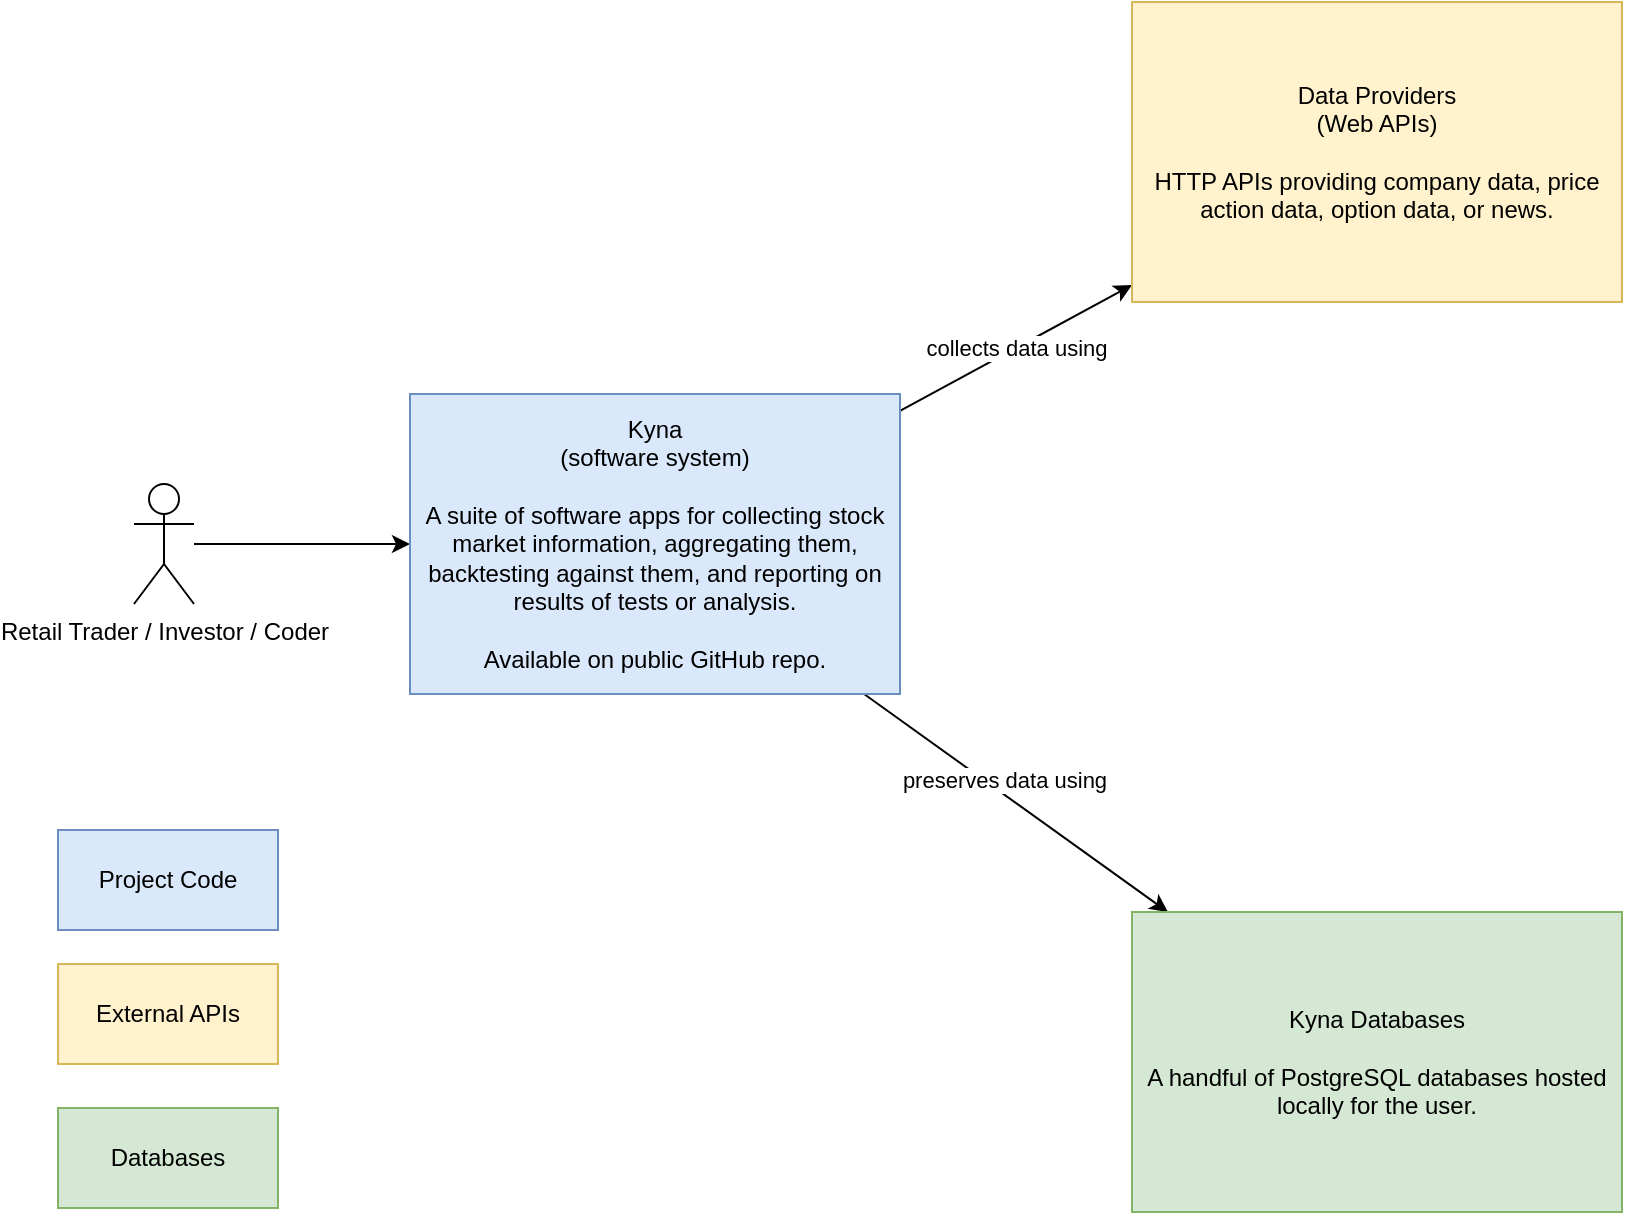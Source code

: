 <mxfile version="25.0.1" pages="11">
  <diagram name="Context" id="mqAS-xSVoIPqpoYSdwAr">
    <mxGraphModel dx="1036" dy="702" grid="0" gridSize="10" guides="1" tooltips="1" connect="1" arrows="1" fold="1" page="1" pageScale="1" pageWidth="850" pageHeight="1100" math="0" shadow="0">
      <root>
        <mxCell id="0" />
        <mxCell id="1" parent="0" />
        <mxCell id="sp9RealpH--W3Z6ICZqD-6" style="rounded=0;orthogonalLoop=1;jettySize=auto;html=1;" parent="1" source="sp9RealpH--W3Z6ICZqD-2" target="sp9RealpH--W3Z6ICZqD-4" edge="1">
          <mxGeometry relative="1" as="geometry" />
        </mxCell>
        <mxCell id="sp9RealpH--W3Z6ICZqD-2" value="Retail Trader / Investor / Coder" style="shape=umlActor;verticalLabelPosition=bottom;verticalAlign=top;html=1;" parent="1" vertex="1">
          <mxGeometry x="80" y="250" width="30" height="60" as="geometry" />
        </mxCell>
        <mxCell id="sp9RealpH--W3Z6ICZqD-7" value="collects data using" style="rounded=0;orthogonalLoop=1;jettySize=auto;html=1;" parent="1" source="sp9RealpH--W3Z6ICZqD-4" target="sp9RealpH--W3Z6ICZqD-5" edge="1">
          <mxGeometry relative="1" as="geometry" />
        </mxCell>
        <mxCell id="sp9RealpH--W3Z6ICZqD-9" style="rounded=0;orthogonalLoop=1;jettySize=auto;html=1;" parent="1" source="sp9RealpH--W3Z6ICZqD-4" target="sp9RealpH--W3Z6ICZqD-8" edge="1">
          <mxGeometry relative="1" as="geometry" />
        </mxCell>
        <mxCell id="sp9RealpH--W3Z6ICZqD-10" value="preserves data using" style="edgeLabel;html=1;align=center;verticalAlign=middle;resizable=0;points=[];" parent="sp9RealpH--W3Z6ICZqD-9" vertex="1" connectable="0">
          <mxGeometry x="-0.211" relative="1" as="geometry">
            <mxPoint x="10" as="offset" />
          </mxGeometry>
        </mxCell>
        <mxCell id="sp9RealpH--W3Z6ICZqD-4" value="Kyna&lt;br&gt;(software system)&lt;br&gt;&lt;br&gt;A suite of software apps for collecting stock market information, aggregating them, backtesting against them, and reporting on results of tests or analysis.&lt;br&gt;&lt;br&gt;Available on public GitHub repo." style="html=1;whiteSpace=wrap;fillColor=#dae8fc;strokeColor=#6c8ebf;" parent="1" vertex="1">
          <mxGeometry x="218" y="205" width="245" height="150" as="geometry" />
        </mxCell>
        <mxCell id="sp9RealpH--W3Z6ICZqD-5" value="Data Providers&lt;br&gt;(Web APIs)&lt;br&gt;&lt;br&gt;HTTP APIs providing company data, price action data, option data, or news." style="html=1;whiteSpace=wrap;fillColor=#fff2cc;strokeColor=#d6b656;" parent="1" vertex="1">
          <mxGeometry x="579" y="9" width="245" height="150" as="geometry" />
        </mxCell>
        <mxCell id="sp9RealpH--W3Z6ICZqD-8" value="Kyna Databases&lt;br&gt;&lt;br&gt;A handful of PostgreSQL databases hosted locally for the user." style="html=1;whiteSpace=wrap;fillColor=#d5e8d4;strokeColor=#82b366;" parent="1" vertex="1">
          <mxGeometry x="579" y="464" width="245" height="150" as="geometry" />
        </mxCell>
        <mxCell id="BCbLBxOBGJS5szqpkd2z-2" value="Project Code" style="html=1;whiteSpace=wrap;fillColor=#dae8fc;strokeColor=#6c8ebf;flipV=1;" parent="1" vertex="1">
          <mxGeometry x="42" y="423" width="110" height="50" as="geometry" />
        </mxCell>
        <mxCell id="BCbLBxOBGJS5szqpkd2z-3" value="External APIs" style="html=1;whiteSpace=wrap;fillColor=#fff2cc;strokeColor=#d6b656;flipV=1;" parent="1" vertex="1">
          <mxGeometry x="42" y="490" width="110" height="50" as="geometry" />
        </mxCell>
        <mxCell id="BCbLBxOBGJS5szqpkd2z-4" value="Databases" style="html=1;whiteSpace=wrap;fillColor=#d5e8d4;strokeColor=#82b366;flipV=1;" parent="1" vertex="1">
          <mxGeometry x="42" y="562" width="110" height="50" as="geometry" />
        </mxCell>
      </root>
    </mxGraphModel>
  </diagram>
  <diagram id="O4RmJ2laeCB84Qd1TzDS" name="Architecture">
    <mxGraphModel dx="1036" dy="702" grid="0" gridSize="10" guides="1" tooltips="1" connect="1" arrows="1" fold="1" page="1" pageScale="1" pageWidth="850" pageHeight="1100" math="0" shadow="0">
      <root>
        <mxCell id="0" />
        <mxCell id="1" parent="0" />
        <mxCell id="rsMs3Y7LeW3e5SGFWNjx-3" value="&lt;i&gt;User Interfaces&lt;/i&gt;&lt;br&gt;(CLIs, Web APIs)" style="html=1;whiteSpace=wrap;fillColor=#dae8fc;strokeColor=#6c8ebf;" parent="1" vertex="1">
          <mxGeometry x="85" y="194" width="110" height="50" as="geometry" />
        </mxCell>
        <mxCell id="rsMs3Y7LeW3e5SGFWNjx-5" value="Kyna.ApplicationServices&lt;br&gt;&lt;br&gt;C# libraries providing workflow services." style="html=1;whiteSpace=wrap;fillColor=#dae8fc;strokeColor=#6c8ebf;" parent="1" vertex="1">
          <mxGeometry x="338" y="164" width="180" height="110" as="geometry" />
        </mxCell>
        <mxCell id="rsMs3Y7LeW3e5SGFWNjx-6" value="Kyna.Infrastructure&lt;br&gt;&lt;br&gt;C# libraries providing access to all things outside the code base. File system, databases, remote APIS, etc. are all managed here.&lt;br&gt;&lt;br&gt;The &quot;infrastructure&quot; speaks publicly in terms of the &quot;domain.&quot;" style="html=1;whiteSpace=wrap;fillColor=#dae8fc;strokeColor=#6c8ebf;flipH=0;" parent="1" vertex="1">
          <mxGeometry x="338" y="350" width="180" height="190" as="geometry" />
        </mxCell>
        <mxCell id="rsMs3Y7LeW3e5SGFWNjx-8" value="&lt;i&gt;Domain&lt;/i&gt;&lt;br&gt;&lt;br&gt;C# libraries providing data structures related to the application domain." style="html=1;whiteSpace=wrap;fillColor=#dae8fc;strokeColor=#6c8ebf;flipH=1;" parent="1" vertex="1">
          <mxGeometry x="338" y="624" width="180" height="130" as="geometry" />
        </mxCell>
        <mxCell id="rsMs3Y7LeW3e5SGFWNjx-11" value="Use" style="endArrow=open;endSize=12;dashed=1;html=1;rounded=0;" parent="1" source="rsMs3Y7LeW3e5SGFWNjx-3" target="rsMs3Y7LeW3e5SGFWNjx-5" edge="1">
          <mxGeometry width="160" relative="1" as="geometry">
            <mxPoint x="354" y="450" as="sourcePoint" />
            <mxPoint x="514" y="450" as="targetPoint" />
          </mxGeometry>
        </mxCell>
        <mxCell id="rsMs3Y7LeW3e5SGFWNjx-12" value="Use" style="endArrow=open;endSize=12;dashed=1;html=1;rounded=0;" parent="1" source="rsMs3Y7LeW3e5SGFWNjx-5" target="rsMs3Y7LeW3e5SGFWNjx-6" edge="1">
          <mxGeometry width="160" relative="1" as="geometry">
            <mxPoint x="364" y="460" as="sourcePoint" />
            <mxPoint x="524" y="460" as="targetPoint" />
          </mxGeometry>
        </mxCell>
        <mxCell id="rsMs3Y7LeW3e5SGFWNjx-13" value="Use" style="endArrow=open;endSize=12;dashed=1;html=1;rounded=0;" parent="1" source="rsMs3Y7LeW3e5SGFWNjx-6" target="rsMs3Y7LeW3e5SGFWNjx-8" edge="1">
          <mxGeometry width="160" relative="1" as="geometry">
            <mxPoint x="374" y="470" as="sourcePoint" />
            <mxPoint x="534" y="470" as="targetPoint" />
          </mxGeometry>
        </mxCell>
        <mxCell id="c1KVWFtU_3TZ55uzg7lq-1" value="Kyna.Common&lt;br&gt;&lt;br&gt;Common, shared utilities and tools." style="html=1;whiteSpace=wrap;fillColor=#dae8fc;strokeColor=#6c8ebf;flipH=1;" parent="1" vertex="1">
          <mxGeometry x="623" y="624" width="180" height="130" as="geometry" />
        </mxCell>
        <mxCell id="c1KVWFtU_3TZ55uzg7lq-2" value="Use" style="endArrow=open;endSize=12;dashed=1;html=1;rounded=0;fillColor=#f8cecc;strokeColor=#b85450;" parent="1" source="rsMs3Y7LeW3e5SGFWNjx-8" target="c1KVWFtU_3TZ55uzg7lq-1" edge="1">
          <mxGeometry width="160" relative="1" as="geometry">
            <mxPoint x="381" y="552" as="sourcePoint" />
            <mxPoint x="381" y="648" as="targetPoint" />
          </mxGeometry>
        </mxCell>
        <mxCell id="c1KVWFtU_3TZ55uzg7lq-3" value="Data Stores&lt;br&gt;&lt;br&gt;PostgreSQL databases preserving logs, events, and collected data." style="html=1;whiteSpace=wrap;fillColor=#d5e8d4;strokeColor=#82b366;flipH=0;" parent="1" vertex="1">
          <mxGeometry x="623" y="382" width="180" height="126" as="geometry" />
        </mxCell>
        <mxCell id="imuJxL5dujweM91GAhRR-2" value="Use" style="endArrow=open;endSize=12;dashed=1;html=1;rounded=0;" parent="1" source="rsMs3Y7LeW3e5SGFWNjx-6" target="c1KVWFtU_3TZ55uzg7lq-3" edge="1">
          <mxGeometry width="160" relative="1" as="geometry">
            <mxPoint x="559" y="229" as="sourcePoint" />
            <mxPoint x="650" y="229" as="targetPoint" />
          </mxGeometry>
        </mxCell>
        <mxCell id="WTEi6DE6wAlAaN-B1JQl-1" value="Data Providers&lt;br&gt;(Web APIs)&lt;br&gt;&lt;br&gt;HTTP APIs providing company data, price action data, option data, or news." style="html=1;whiteSpace=wrap;fillColor=#fff2cc;strokeColor=#d6b656;flipH=0;" parent="1" vertex="1">
          <mxGeometry x="23" y="397" width="234" height="96" as="geometry" />
        </mxCell>
        <mxCell id="WTEi6DE6wAlAaN-B1JQl-2" value="Use" style="endArrow=open;endSize=12;dashed=1;html=1;rounded=0;" parent="1" source="rsMs3Y7LeW3e5SGFWNjx-6" target="WTEi6DE6wAlAaN-B1JQl-1" edge="1">
          <mxGeometry width="160" relative="1" as="geometry">
            <mxPoint x="528" y="455" as="sourcePoint" />
            <mxPoint x="633" y="455" as="targetPoint" />
          </mxGeometry>
        </mxCell>
        <mxCell id="id7HIC9XqI_4sCgqBFNK-1" value="Project Code" style="html=1;whiteSpace=wrap;fillColor=#dae8fc;strokeColor=#6c8ebf;flipV=1;" parent="1" vertex="1">
          <mxGeometry x="85" y="579" width="110" height="50" as="geometry" />
        </mxCell>
        <mxCell id="id7HIC9XqI_4sCgqBFNK-2" value="External APIs" style="html=1;whiteSpace=wrap;fillColor=#fff2cc;strokeColor=#d6b656;flipV=1;" parent="1" vertex="1">
          <mxGeometry x="85" y="646" width="110" height="50" as="geometry" />
        </mxCell>
        <mxCell id="id7HIC9XqI_4sCgqBFNK-3" value="Databases" style="html=1;whiteSpace=wrap;fillColor=#d5e8d4;strokeColor=#82b366;flipV=1;" parent="1" vertex="1">
          <mxGeometry x="85" y="718" width="110" height="50" as="geometry" />
        </mxCell>
      </root>
    </mxGraphModel>
  </diagram>
  <diagram id="-5I8i1Y7Va92hMh7sjO4" name="Assemblies">
    <mxGraphModel dx="1240" dy="613" grid="0" gridSize="10" guides="1" tooltips="1" connect="1" arrows="1" fold="1" page="1" pageScale="1" pageWidth="850" pageHeight="1100" math="0" shadow="0">
      <root>
        <mxCell id="0" />
        <mxCell id="1" parent="0" />
        <mxCell id="0lL-2aQBUeR87_j2ypFF-1" value="Kyna.Migrator.Cli" style="html=1;whiteSpace=wrap;fillColor=#d5e8d4;strokeColor=#82b366;" parent="1" vertex="1">
          <mxGeometry x="347.5" y="93" width="115" height="50" as="geometry" />
        </mxCell>
        <mxCell id="0lL-2aQBUeR87_j2ypFF-2" value="Kyna.Importer.Cli" style="html=1;whiteSpace=wrap;fillColor=#d5e8d4;strokeColor=#82b366;" parent="1" vertex="1">
          <mxGeometry x="162" y="119" width="121" height="50" as="geometry" />
        </mxCell>
        <mxCell id="0lL-2aQBUeR87_j2ypFF-3" value="Kyna.Prototype.Cli" style="html=1;whiteSpace=wrap;fillColor=#d5e8d4;strokeColor=#82b366;" parent="1" vertex="1">
          <mxGeometry x="84" y="212" width="125" height="50" as="geometry" />
        </mxCell>
        <mxCell id="0lL-2aQBUeR87_j2ypFF-4" value="Kyna.ApplicationServices" style="html=1;whiteSpace=wrap;fillColor=#dae8fc;strokeColor=#6c8ebf;" parent="1" vertex="1">
          <mxGeometry x="324" y="217" width="162" height="50" as="geometry" />
        </mxCell>
        <mxCell id="0lL-2aQBUeR87_j2ypFF-5" value="Kyna.Common" style="html=1;whiteSpace=wrap;fillColor=#fff2cc;strokeColor=#d6b656;" parent="1" vertex="1">
          <mxGeometry x="269" y="569" width="140" height="50" as="geometry" />
        </mxCell>
        <mxCell id="0lL-2aQBUeR87_j2ypFF-6" value="Kyna.Infrastructure" style="html=1;whiteSpace=wrap;fillColor=#f8cecc;strokeColor=#b85450;" parent="1" vertex="1">
          <mxGeometry x="324" y="329" width="162" height="50" as="geometry" />
        </mxCell>
        <mxCell id="0lL-2aQBUeR87_j2ypFF-8" value="Kyna.Analysis" style="html=1;whiteSpace=wrap;fillColor=#fff2cc;strokeColor=#d6b656;" parent="1" vertex="1">
          <mxGeometry x="520" y="569" width="140" height="50" as="geometry" />
        </mxCell>
        <mxCell id="0lL-2aQBUeR87_j2ypFF-9" value="Kyna.EodHistoricalData" style="html=1;whiteSpace=wrap;fillColor=#fff2cc;strokeColor=#d6b656;" parent="1" vertex="1">
          <mxGeometry x="220" y="447" width="140" height="50" as="geometry" />
        </mxCell>
        <mxCell id="0lL-2aQBUeR87_j2ypFF-10" value="Use" style="endArrow=open;endSize=12;dashed=1;html=1;rounded=0;" parent="1" source="0lL-2aQBUeR87_j2ypFF-8" target="0lL-2aQBUeR87_j2ypFF-5" edge="1">
          <mxGeometry width="160" relative="1" as="geometry">
            <mxPoint x="277" y="679" as="sourcePoint" />
            <mxPoint x="437" y="679" as="targetPoint" />
          </mxGeometry>
        </mxCell>
        <mxCell id="0lL-2aQBUeR87_j2ypFF-11" value="Use" style="endArrow=open;endSize=12;dashed=1;html=1;rounded=0;" parent="1" source="0lL-2aQBUeR87_j2ypFF-9" target="0lL-2aQBUeR87_j2ypFF-5" edge="1">
          <mxGeometry width="160" relative="1" as="geometry">
            <mxPoint x="544" y="560" as="sourcePoint" />
            <mxPoint x="704" y="560" as="targetPoint" />
          </mxGeometry>
        </mxCell>
        <mxCell id="0lL-2aQBUeR87_j2ypFF-12" value="Use" style="endArrow=open;endSize=12;dashed=1;html=1;rounded=0;" parent="1" source="0lL-2aQBUeR87_j2ypFF-4" target="0lL-2aQBUeR87_j2ypFF-6" edge="1">
          <mxGeometry width="160" relative="1" as="geometry">
            <mxPoint x="32" y="253" as="sourcePoint" />
            <mxPoint x="192" y="253" as="targetPoint" />
          </mxGeometry>
        </mxCell>
        <mxCell id="0lL-2aQBUeR87_j2ypFF-13" value="Use" style="endArrow=open;endSize=12;dashed=1;html=1;rounded=0;" parent="1" source="0lL-2aQBUeR87_j2ypFF-6" target="0lL-2aQBUeR87_j2ypFF-9" edge="1">
          <mxGeometry width="160" relative="1" as="geometry">
            <mxPoint x="42" y="263" as="sourcePoint" />
            <mxPoint x="202" y="263" as="targetPoint" />
          </mxGeometry>
        </mxCell>
        <mxCell id="0lL-2aQBUeR87_j2ypFF-16" value="Use" style="endArrow=open;endSize=12;dashed=1;html=1;rounded=0;" parent="1" source="0lL-2aQBUeR87_j2ypFF-3" target="0lL-2aQBUeR87_j2ypFF-4" edge="1">
          <mxGeometry width="160" relative="1" as="geometry">
            <mxPoint x="411" y="277" as="sourcePoint" />
            <mxPoint x="414" y="339" as="targetPoint" />
          </mxGeometry>
        </mxCell>
        <mxCell id="0lL-2aQBUeR87_j2ypFF-17" value="Use" style="endArrow=open;endSize=12;dashed=1;html=1;rounded=0;" parent="1" source="0lL-2aQBUeR87_j2ypFF-2" target="0lL-2aQBUeR87_j2ypFF-4" edge="1">
          <mxGeometry width="160" relative="1" as="geometry">
            <mxPoint x="421" y="287" as="sourcePoint" />
            <mxPoint x="424" y="349" as="targetPoint" />
          </mxGeometry>
        </mxCell>
        <mxCell id="0lL-2aQBUeR87_j2ypFF-18" value="Use" style="endArrow=open;endSize=12;dashed=1;html=1;rounded=0;" parent="1" source="0lL-2aQBUeR87_j2ypFF-1" target="0lL-2aQBUeR87_j2ypFF-4" edge="1">
          <mxGeometry width="160" relative="1" as="geometry">
            <mxPoint x="431" y="297" as="sourcePoint" />
            <mxPoint x="434" y="359" as="targetPoint" />
          </mxGeometry>
        </mxCell>
        <mxCell id="3YNGs-kADwp5yWIudy5c-1" value="UI" style="html=1;whiteSpace=wrap;flipV=1;fillColor=#d5e8d4;strokeColor=#82b366;" parent="1" vertex="1">
          <mxGeometry x="49" y="419" width="101" height="32" as="geometry" />
        </mxCell>
        <mxCell id="3YNGs-kADwp5yWIudy5c-2" value="Domain" style="html=1;whiteSpace=wrap;flipV=1;fillColor=#fff2cc;strokeColor=#d6b656;" parent="1" vertex="1">
          <mxGeometry x="49" y="578" width="101" height="32" as="geometry" />
        </mxCell>
        <mxCell id="3YNGs-kADwp5yWIudy5c-3" value="App Services" style="html=1;whiteSpace=wrap;flipV=1;fillColor=#dae8fc;strokeColor=#6c8ebf;" parent="1" vertex="1">
          <mxGeometry x="49" y="472" width="101" height="32" as="geometry" />
        </mxCell>
        <mxCell id="3YNGs-kADwp5yWIudy5c-4" value="Infrastructure" style="html=1;whiteSpace=wrap;flipV=1;fillColor=#f8cecc;strokeColor=#b85450;" parent="1" vertex="1">
          <mxGeometry x="49" y="525" width="101" height="32" as="geometry" />
        </mxCell>
        <mxCell id="Il3FuWXWNAk5KCLZC_cR-1" value="Kyna.Backtests.Cli" style="html=1;whiteSpace=wrap;fillColor=#d5e8d4;strokeColor=#82b366;" parent="1" vertex="1">
          <mxGeometry x="560" y="119" width="122" height="50" as="geometry" />
        </mxCell>
        <mxCell id="Il3FuWXWNAk5KCLZC_cR-2" value="Use" style="endArrow=open;endSize=12;dashed=1;html=1;rounded=0;" parent="1" source="Il3FuWXWNAk5KCLZC_cR-1" target="0lL-2aQBUeR87_j2ypFF-4" edge="1">
          <mxGeometry width="160" relative="1" as="geometry">
            <mxPoint x="599" y="153" as="sourcePoint" />
            <mxPoint x="461" y="227" as="targetPoint" />
          </mxGeometry>
        </mxCell>
        <mxCell id="Il3FuWXWNAk5KCLZC_cR-3" value="Kyna.Backtests" style="html=1;whiteSpace=wrap;fillColor=#fff2cc;strokeColor=#d6b656;" parent="1" vertex="1">
          <mxGeometry x="447" y="447" width="140" height="50" as="geometry" />
        </mxCell>
        <mxCell id="Il3FuWXWNAk5KCLZC_cR-4" value="Use" style="endArrow=open;endSize=12;dashed=1;html=1;rounded=0;" parent="1" source="0lL-2aQBUeR87_j2ypFF-6" target="Il3FuWXWNAk5KCLZC_cR-3" edge="1">
          <mxGeometry width="160" relative="1" as="geometry">
            <mxPoint x="440" y="389" as="sourcePoint" />
            <mxPoint x="512" y="462" as="targetPoint" />
          </mxGeometry>
        </mxCell>
        <mxCell id="Il3FuWXWNAk5KCLZC_cR-5" value="Use" style="endArrow=open;endSize=12;dashed=1;html=1;rounded=0;" parent="1" source="Il3FuWXWNAk5KCLZC_cR-3" target="0lL-2aQBUeR87_j2ypFF-8" edge="1">
          <mxGeometry width="160" relative="1" as="geometry">
            <mxPoint x="489" y="355" as="sourcePoint" />
            <mxPoint x="673" y="424" as="targetPoint" />
          </mxGeometry>
        </mxCell>
      </root>
    </mxGraphModel>
  </diagram>
  <diagram id="GdBwhkh8O_6rlUj-dsO8" name="Eodhd.com Data Import">
    <mxGraphModel dx="1036" dy="702" grid="0" gridSize="10" guides="1" tooltips="1" connect="1" arrows="1" fold="1" page="1" pageScale="1" pageWidth="850" pageHeight="1100" math="0" shadow="0">
      <root>
        <mxCell id="0" />
        <mxCell id="1" parent="0" />
        <mxCell id="9amKi5CJi0qP9EsIMneY-1" value="EodHdImporter&lt;br&gt;&amp;lt;sealed class&amp;gt;" style="html=1;whiteSpace=wrap;fillColor=#dae8fc;strokeColor=#6c8ebf;" parent="1" vertex="1">
          <mxGeometry x="322" y="200" width="110" height="50" as="geometry" />
        </mxCell>
        <mxCell id="9amKi5CJi0qP9EsIMneY-5" value="GET" style="rounded=0;orthogonalLoop=1;jettySize=auto;html=1;" parent="1" source="9amKi5CJi0qP9EsIMneY-2" target="9amKi5CJi0qP9EsIMneY-3" edge="1">
          <mxGeometry relative="1" as="geometry" />
        </mxCell>
        <mxCell id="9amKi5CJi0qP9EsIMneY-2" value="HttpClient&lt;br&gt;(for eodhd.com)" style="html=1;whiteSpace=wrap;fillColor=#f5f5f5;fontColor=#333333;strokeColor=#666666;" parent="1" vertex="1">
          <mxGeometry x="87" y="330" width="110" height="50" as="geometry" />
        </mxCell>
        <mxCell id="9amKi5CJi0qP9EsIMneY-3" value="eodhd.com API" style="html=1;whiteSpace=wrap;fillColor=#fff2cc;strokeColor=#d6b656;" parent="1" vertex="1">
          <mxGeometry x="87" y="440" width="110" height="50" as="geometry" />
        </mxCell>
        <mxCell id="4xXdPyGIfupKmYBJ1Obh-4" value="constructs" style="edgeStyle=none;rounded=0;orthogonalLoop=1;jettySize=auto;html=1;" parent="1" source="9amKi5CJi0qP9EsIMneY-8" target="4xXdPyGIfupKmYBJ1Obh-1" edge="1">
          <mxGeometry relative="1" as="geometry" />
        </mxCell>
        <mxCell id="9amKi5CJi0qP9EsIMneY-8" value="kyna-importer&lt;br&gt;&amp;lt;CLI&amp;gt;" style="html=1;whiteSpace=wrap;fillColor=#dae8fc;strokeColor=#6c8ebf;" parent="1" vertex="1">
          <mxGeometry x="87" y="70" width="110" height="50" as="geometry" />
        </mxCell>
        <mxCell id="9amKi5CJi0qP9EsIMneY-11" value="Use" style="endArrow=open;endSize=12;dashed=1;html=1;rounded=0;" parent="1" source="9amKi5CJi0qP9EsIMneY-8" target="OhVbl6qGcimyMTKza3Qo-5" edge="1">
          <mxGeometry width="160" relative="1" as="geometry">
            <mxPoint x="387" as="sourcePoint" />
            <mxPoint x="387" y="80" as="targetPoint" />
          </mxGeometry>
        </mxCell>
        <mxCell id="OhVbl6qGcimyMTKza3Qo-2" value="deserializes into array of" style="edgeStyle=none;rounded=0;orthogonalLoop=1;jettySize=auto;html=1;" parent="1" source="4xXdPyGIfupKmYBJ1Obh-1" target="OhVbl6qGcimyMTKza3Qo-1" edge="1">
          <mxGeometry relative="1" as="geometry" />
        </mxCell>
        <mxCell id="4xXdPyGIfupKmYBJ1Obh-1" value="DataImportConfiguration&lt;br&gt;&amp;lt;class&amp;gt;" style="html=1;whiteSpace=wrap;fillColor=#dae8fc;strokeColor=#6c8ebf;" parent="1" vertex="1">
          <mxGeometry x="289.5" y="70" width="175" height="50" as="geometry" />
        </mxCell>
        <mxCell id="4xXdPyGIfupKmYBJ1Obh-3" value="" style="endArrow=diamondThin;endFill=1;endSize=24;html=1;rounded=0;" parent="1" source="4xXdPyGIfupKmYBJ1Obh-1" target="9amKi5CJi0qP9EsIMneY-1" edge="1">
          <mxGeometry width="160" relative="1" as="geometry">
            <mxPoint x="317" y="280" as="sourcePoint" />
            <mxPoint x="477" y="280" as="targetPoint" />
          </mxGeometry>
        </mxCell>
        <mxCell id="4xXdPyGIfupKmYBJ1Obh-5" value="&lt;div&gt;&lt;span style=&quot;background-color: initial;&quot;&gt;HttpImporterBase&lt;/span&gt;&lt;br&gt;&lt;/div&gt;&amp;lt;abstract class&amp;gt;" style="html=1;whiteSpace=wrap;fillColor=#dae8fc;strokeColor=#6c8ebf;" parent="1" vertex="1">
          <mxGeometry x="307" y="330" width="140" height="50" as="geometry" />
        </mxCell>
        <mxCell id="4xXdPyGIfupKmYBJ1Obh-6" value="Extends" style="endArrow=block;endSize=16;endFill=0;html=1;rounded=0;" parent="1" source="9amKi5CJi0qP9EsIMneY-1" target="4xXdPyGIfupKmYBJ1Obh-5" edge="1">
          <mxGeometry width="160" relative="1" as="geometry">
            <mxPoint x="217" y="300" as="sourcePoint" />
            <mxPoint x="377" y="300" as="targetPoint" />
          </mxGeometry>
        </mxCell>
        <mxCell id="4xXdPyGIfupKmYBJ1Obh-7" value="Use" style="endArrow=open;endSize=12;dashed=1;html=1;rounded=0;" parent="1" source="4xXdPyGIfupKmYBJ1Obh-5" target="9amKi5CJi0qP9EsIMneY-2" edge="1">
          <mxGeometry width="160" relative="1" as="geometry">
            <mxPoint x="367" y="270" as="sourcePoint" />
            <mxPoint x="527" y="270" as="targetPoint" />
          </mxGeometry>
        </mxCell>
        <mxCell id="4xXdPyGIfupKmYBJ1Obh-8" value="ApiTransactionService" style="html=1;whiteSpace=wrap;fillColor=#dae8fc;strokeColor=#6c8ebf;" parent="1" vertex="1">
          <mxGeometry x="517" y="330" width="160" height="50" as="geometry" />
        </mxCell>
        <mxCell id="4xXdPyGIfupKmYBJ1Obh-9" value="Use" style="endArrow=open;endSize=12;dashed=1;html=1;rounded=0;" parent="1" source="4xXdPyGIfupKmYBJ1Obh-5" target="4xXdPyGIfupKmYBJ1Obh-8" edge="1">
          <mxGeometry width="160" relative="1" as="geometry">
            <mxPoint x="442" y="-154" as="sourcePoint" />
            <mxPoint x="517" y="-126" as="targetPoint" />
          </mxGeometry>
        </mxCell>
        <mxCell id="4xXdPyGIfupKmYBJ1Obh-11" value="imports&lt;br&gt;&amp;lt;database&amp;gt;" style="html=1;whiteSpace=wrap;fillColor=#d5e8d4;strokeColor=#82b366;" parent="1" vertex="1">
          <mxGeometry x="542" y="440" width="110" height="50" as="geometry" />
        </mxCell>
        <mxCell id="OhVbl6qGcimyMTKza3Qo-1" value="ImportAction&lt;br&gt;&amp;lt;struct&amp;gt;" style="html=1;whiteSpace=wrap;fillColor=#dae8fc;strokeColor=#6c8ebf;" parent="1" vertex="1">
          <mxGeometry x="542" y="200" width="110" height="50" as="geometry" />
        </mxCell>
        <mxCell id="OhVbl6qGcimyMTKza3Qo-3" value="Use" style="endArrow=open;endSize=12;dashed=1;html=1;rounded=0;" parent="1" source="9amKi5CJi0qP9EsIMneY-1" target="OhVbl6qGcimyMTKza3Qo-1" edge="1">
          <mxGeometry width="160" relative="1" as="geometry">
            <mxPoint x="181" y="130" as="sourcePoint" />
            <mxPoint x="338" y="210" as="targetPoint" />
          </mxGeometry>
        </mxCell>
        <mxCell id="OhVbl6qGcimyMTKza3Qo-5" value="IExternalDataImporter&lt;br&gt;&amp;lt;interface&amp;gt;" style="html=1;whiteSpace=wrap;fillColor=#dae8fc;strokeColor=#6c8ebf;" parent="1" vertex="1">
          <mxGeometry x="67" y="200" width="150" height="50" as="geometry" />
        </mxCell>
        <mxCell id="OhVbl6qGcimyMTKza3Qo-6" value="" style="endArrow=block;dashed=1;endFill=0;endSize=12;html=1;rounded=0;" parent="1" source="9amKi5CJi0qP9EsIMneY-1" target="OhVbl6qGcimyMTKza3Qo-5" edge="1">
          <mxGeometry width="160" relative="1" as="geometry">
            <mxPoint x="107" y="520" as="sourcePoint" />
            <mxPoint x="267" y="520" as="targetPoint" />
          </mxGeometry>
        </mxCell>
        <mxCell id="OhVbl6qGcimyMTKza3Qo-7" value="writes to" style="html=1;verticalAlign=bottom;endArrow=block;curved=0;rounded=0;" parent="1" source="4xXdPyGIfupKmYBJ1Obh-8" target="4xXdPyGIfupKmYBJ1Obh-11" edge="1">
          <mxGeometry x="0.167" width="80" relative="1" as="geometry">
            <mxPoint x="297" y="580" as="sourcePoint" />
            <mxPoint x="377" y="580" as="targetPoint" />
            <mxPoint as="offset" />
          </mxGeometry>
        </mxCell>
      </root>
    </mxGraphModel>
  </diagram>
  <diagram id="AdwdXRJy1z8bC74vwPKJ" name="Polygon Import">
    <mxGraphModel dx="1036" dy="702" grid="0" gridSize="10" guides="1" tooltips="1" connect="1" arrows="1" fold="1" page="1" pageScale="1" pageWidth="850" pageHeight="1100" math="0" shadow="0">
      <root>
        <mxCell id="0" />
        <mxCell id="1" parent="0" />
        <mxCell id="qui-0uPwj6rDaumKyqiU-1" value="PolygonImporter&lt;br&gt;&amp;lt;sealed class&amp;gt;" style="html=1;whiteSpace=wrap;fillColor=#dae8fc;strokeColor=#6c8ebf;" vertex="1" parent="1">
          <mxGeometry x="275" y="199" width="110" height="50" as="geometry" />
        </mxCell>
        <mxCell id="qui-0uPwj6rDaumKyqiU-5" value="constructs" style="edgeStyle=none;rounded=0;orthogonalLoop=1;jettySize=auto;html=1;" edge="1" parent="1" source="qui-0uPwj6rDaumKyqiU-6" target="qui-0uPwj6rDaumKyqiU-9">
          <mxGeometry relative="1" as="geometry" />
        </mxCell>
        <mxCell id="qui-0uPwj6rDaumKyqiU-6" value="kyna-importer&lt;br&gt;&amp;lt;CLI&amp;gt;" style="html=1;whiteSpace=wrap;fillColor=#dae8fc;strokeColor=#6c8ebf;" vertex="1" parent="1">
          <mxGeometry x="40" y="69" width="110" height="50" as="geometry" />
        </mxCell>
        <mxCell id="qui-0uPwj6rDaumKyqiU-7" value="Use" style="endArrow=open;endSize=12;dashed=1;html=1;rounded=0;" edge="1" parent="1" source="qui-0uPwj6rDaumKyqiU-6" target="qui-0uPwj6rDaumKyqiU-19">
          <mxGeometry width="160" relative="1" as="geometry">
            <mxPoint x="340" y="-1" as="sourcePoint" />
            <mxPoint x="340" y="79" as="targetPoint" />
          </mxGeometry>
        </mxCell>
        <mxCell id="qui-0uPwj6rDaumKyqiU-8" value="deserializes into array of" style="edgeStyle=none;rounded=0;orthogonalLoop=1;jettySize=auto;html=1;" edge="1" parent="1" source="qui-0uPwj6rDaumKyqiU-9" target="qui-0uPwj6rDaumKyqiU-17">
          <mxGeometry relative="1" as="geometry" />
        </mxCell>
        <mxCell id="qui-0uPwj6rDaumKyqiU-9" value="DataImportConfiguration&lt;br&gt;&amp;lt;class&amp;gt;" style="html=1;whiteSpace=wrap;fillColor=#dae8fc;strokeColor=#6c8ebf;" vertex="1" parent="1">
          <mxGeometry x="242.5" y="69" width="175" height="50" as="geometry" />
        </mxCell>
        <mxCell id="qui-0uPwj6rDaumKyqiU-10" value="" style="endArrow=diamondThin;endFill=1;endSize=24;html=1;rounded=0;" edge="1" parent="1" source="qui-0uPwj6rDaumKyqiU-9" target="qui-0uPwj6rDaumKyqiU-1">
          <mxGeometry width="160" relative="1" as="geometry">
            <mxPoint x="270" y="279" as="sourcePoint" />
            <mxPoint x="430" y="279" as="targetPoint" />
          </mxGeometry>
        </mxCell>
        <mxCell id="qui-0uPwj6rDaumKyqiU-11" value="HttpImporterBase&lt;br&gt;&amp;lt;abstract class&amp;gt;" style="html=1;whiteSpace=wrap;fillColor=#dae8fc;strokeColor=#6c8ebf;" vertex="1" parent="1">
          <mxGeometry x="256" y="329" width="148" height="50" as="geometry" />
        </mxCell>
        <mxCell id="qui-0uPwj6rDaumKyqiU-12" value="Extends" style="endArrow=block;endSize=16;endFill=0;html=1;rounded=0;" edge="1" parent="1" source="qui-0uPwj6rDaumKyqiU-1" target="qui-0uPwj6rDaumKyqiU-11">
          <mxGeometry width="160" relative="1" as="geometry">
            <mxPoint x="170" y="299" as="sourcePoint" />
            <mxPoint x="330" y="299" as="targetPoint" />
          </mxGeometry>
        </mxCell>
        <mxCell id="qui-0uPwj6rDaumKyqiU-15" value="Use" style="endArrow=open;endSize=12;dashed=1;html=1;rounded=0;" edge="1" parent="1" source="qui-0uPwj6rDaumKyqiU-1" target="byWReQc5yQG-llBzkfxn-6">
          <mxGeometry width="160" relative="1" as="geometry">
            <mxPoint x="531" y="582" as="sourcePoint" />
            <mxPoint x="569" y="77" as="targetPoint" />
          </mxGeometry>
        </mxCell>
        <mxCell id="qui-0uPwj6rDaumKyqiU-17" value="ImportAction&lt;br&gt;&amp;lt;struct&amp;gt;" style="html=1;whiteSpace=wrap;fillColor=#dae8fc;strokeColor=#6c8ebf;" vertex="1" parent="1">
          <mxGeometry x="495" y="199" width="110" height="50" as="geometry" />
        </mxCell>
        <mxCell id="qui-0uPwj6rDaumKyqiU-18" value="Use" style="endArrow=open;endSize=12;dashed=1;html=1;rounded=0;" edge="1" parent="1" source="qui-0uPwj6rDaumKyqiU-1" target="qui-0uPwj6rDaumKyqiU-17">
          <mxGeometry width="160" relative="1" as="geometry">
            <mxPoint x="134" y="129" as="sourcePoint" />
            <mxPoint x="291" y="209" as="targetPoint" />
          </mxGeometry>
        </mxCell>
        <mxCell id="qui-0uPwj6rDaumKyqiU-19" value="IExternalDataImporter&lt;br&gt;&amp;lt;interface&amp;gt;" style="html=1;whiteSpace=wrap;fillColor=#dae8fc;strokeColor=#6c8ebf;" vertex="1" parent="1">
          <mxGeometry x="20" y="199" width="150" height="50" as="geometry" />
        </mxCell>
        <mxCell id="qui-0uPwj6rDaumKyqiU-20" value="" style="endArrow=block;dashed=1;endFill=0;endSize=12;html=1;rounded=0;" edge="1" parent="1" source="qui-0uPwj6rDaumKyqiU-1" target="qui-0uPwj6rDaumKyqiU-19">
          <mxGeometry width="160" relative="1" as="geometry">
            <mxPoint x="60" y="519" as="sourcePoint" />
            <mxPoint x="220" y="519" as="targetPoint" />
          </mxGeometry>
        </mxCell>
        <mxCell id="byWReQc5yQG-llBzkfxn-1" value="AWS S3 Client&lt;div&gt;&amp;lt;NuGet&amp;gt;&lt;/div&gt;" style="html=1;whiteSpace=wrap;fillColor=#f5f5f5;fontColor=#333333;strokeColor=#666666;" vertex="1" parent="1">
          <mxGeometry x="708" y="329" width="110" height="50" as="geometry" />
        </mxCell>
        <mxCell id="byWReQc5yQG-llBzkfxn-2" value="Use" style="endArrow=open;endSize=12;dashed=1;html=1;rounded=0;" edge="1" parent="1" source="byWReQc5yQG-llBzkfxn-6" target="byWReQc5yQG-llBzkfxn-1">
          <mxGeometry width="160" relative="1" as="geometry">
            <mxPoint x="410" y="582" as="sourcePoint" />
            <mxPoint x="341" y="565" as="targetPoint" />
          </mxGeometry>
        </mxCell>
        <mxCell id="byWReQc5yQG-llBzkfxn-3" value="https://files.polygon.io/" style="html=1;whiteSpace=wrap;fillColor=#fff2cc;strokeColor=#d6b656;" vertex="1" parent="1">
          <mxGeometry x="696" y="231" width="134" height="50" as="geometry" />
        </mxCell>
        <mxCell id="byWReQc5yQG-llBzkfxn-4" value="GET" style="rounded=0;orthogonalLoop=1;jettySize=auto;html=1;" edge="1" parent="1" source="byWReQc5yQG-llBzkfxn-1" target="byWReQc5yQG-llBzkfxn-3">
          <mxGeometry relative="1" as="geometry">
            <mxPoint x="1108" y="603" as="sourcePoint" />
            <mxPoint x="1108" y="663" as="targetPoint" />
          </mxGeometry>
        </mxCell>
        <mxCell id="byWReQc5yQG-llBzkfxn-5" value="imports&lt;br&gt;&amp;lt;database&amp;gt;" style="html=1;whiteSpace=wrap;fillColor=#d5e8d4;strokeColor=#82b366;" vertex="1" parent="1">
          <mxGeometry x="495" y="444" width="110" height="50" as="geometry" />
        </mxCell>
        <mxCell id="byWReQc5yQG-llBzkfxn-6" value="FileDownloadService" style="html=1;whiteSpace=wrap;fillColor=#dae8fc;strokeColor=#6c8ebf;" vertex="1" parent="1">
          <mxGeometry x="470" y="329" width="160" height="50" as="geometry" />
        </mxCell>
        <mxCell id="byWReQc5yQG-llBzkfxn-7" value="File System" style="html=1;whiteSpace=wrap;fillColor=#d5e8d4;strokeColor=#82b366;" vertex="1" parent="1">
          <mxGeometry x="644" y="444" width="110" height="50" as="geometry" />
        </mxCell>
        <mxCell id="byWReQc5yQG-llBzkfxn-8" value="writes to" style="html=1;verticalAlign=bottom;endArrow=block;curved=0;rounded=0;" edge="1" parent="1" source="byWReQc5yQG-llBzkfxn-6" target="byWReQc5yQG-llBzkfxn-5">
          <mxGeometry x="0.167" width="80" relative="1" as="geometry">
            <mxPoint x="659" y="593" as="sourcePoint" />
            <mxPoint x="659" y="653" as="targetPoint" />
            <mxPoint as="offset" />
          </mxGeometry>
        </mxCell>
        <mxCell id="byWReQc5yQG-llBzkfxn-11" value="writes to" style="html=1;verticalAlign=bottom;endArrow=block;curved=0;rounded=0;" edge="1" parent="1" source="byWReQc5yQG-llBzkfxn-6" target="byWReQc5yQG-llBzkfxn-7">
          <mxGeometry x="0.167" width="80" relative="1" as="geometry">
            <mxPoint x="562" y="389" as="sourcePoint" />
            <mxPoint x="561" y="445" as="targetPoint" />
            <mxPoint as="offset" />
          </mxGeometry>
        </mxCell>
        <mxCell id="kIWXPNPDy9P52VTtzY9p-1" value="ApiTransactionService" style="html=1;whiteSpace=wrap;fillColor=#dae8fc;strokeColor=#6c8ebf;" vertex="1" parent="1">
          <mxGeometry x="250" y="444" width="160" height="50" as="geometry" />
        </mxCell>
        <mxCell id="kIWXPNPDy9P52VTtzY9p-3" value="writes to" style="html=1;verticalAlign=bottom;endArrow=block;curved=0;rounded=0;" edge="1" parent="1" source="kIWXPNPDy9P52VTtzY9p-1" target="byWReQc5yQG-llBzkfxn-5">
          <mxGeometry x="0.167" width="80" relative="1" as="geometry">
            <mxPoint x="181" y="692" as="sourcePoint" />
            <mxPoint x="261" y="692" as="targetPoint" />
            <mxPoint as="offset" />
          </mxGeometry>
        </mxCell>
        <mxCell id="kIWXPNPDy9P52VTtzY9p-4" value="Use" style="endArrow=open;endSize=12;dashed=1;html=1;rounded=0;" edge="1" parent="1" source="qui-0uPwj6rDaumKyqiU-11" target="kIWXPNPDy9P52VTtzY9p-1">
          <mxGeometry width="160" relative="1" as="geometry">
            <mxPoint x="414" y="364" as="sourcePoint" />
            <mxPoint x="483" y="364" as="targetPoint" />
          </mxGeometry>
        </mxCell>
        <mxCell id="X26VITxS-bjjDDlmJEe8-1" value="GET" style="rounded=0;orthogonalLoop=1;jettySize=auto;html=1;" edge="1" parent="1" source="X26VITxS-bjjDDlmJEe8-2" target="X26VITxS-bjjDDlmJEe8-3">
          <mxGeometry relative="1" as="geometry" />
        </mxCell>
        <mxCell id="X26VITxS-bjjDDlmJEe8-2" value="HttpClient&lt;br&gt;(for polygon.io)" style="html=1;whiteSpace=wrap;fillColor=#f5f5f5;fontColor=#333333;strokeColor=#666666;" vertex="1" parent="1">
          <mxGeometry x="40" y="329" width="110" height="50" as="geometry" />
        </mxCell>
        <mxCell id="X26VITxS-bjjDDlmJEe8-3" value="polygon.io API" style="html=1;whiteSpace=wrap;fillColor=#fff2cc;strokeColor=#d6b656;" vertex="1" parent="1">
          <mxGeometry x="40" y="444" width="110" height="50" as="geometry" />
        </mxCell>
        <mxCell id="X26VITxS-bjjDDlmJEe8-7" value="Use" style="endArrow=open;endSize=12;dashed=1;html=1;rounded=0;" edge="1" parent="1" source="qui-0uPwj6rDaumKyqiU-11" target="X26VITxS-bjjDDlmJEe8-2">
          <mxGeometry width="160" relative="1" as="geometry">
            <mxPoint x="266" y="364" as="sourcePoint" />
            <mxPoint x="160" y="364" as="targetPoint" />
          </mxGeometry>
        </mxCell>
      </root>
    </mxGraphModel>
  </diagram>
  <diagram id="J6p8fGlemrdN9otetMA3" name="Eodhd.com Data Migration">
    <mxGraphModel dx="1036" dy="702" grid="0" gridSize="10" guides="1" tooltips="1" connect="1" arrows="1" fold="1" page="1" pageScale="1" pageWidth="850" pageHeight="1100" math="0" shadow="0">
      <root>
        <mxCell id="0" />
        <mxCell id="1" parent="0" />
        <mxCell id="Eh6_v3kwk4pbwRMD4B3e-1" value="EodHdMigrator&lt;br&gt;&amp;lt;sealed class&amp;gt;" style="html=1;whiteSpace=wrap;fillColor=#dae8fc;strokeColor=#6c8ebf;" parent="1" vertex="1">
          <mxGeometry x="322" y="200" width="110" height="50" as="geometry" />
        </mxCell>
        <mxCell id="Eh6_v3kwk4pbwRMD4B3e-5" value="constructs" style="edgeStyle=none;rounded=0;orthogonalLoop=1;jettySize=auto;html=1;" parent="1" source="Eh6_v3kwk4pbwRMD4B3e-6" target="Eh6_v3kwk4pbwRMD4B3e-9" edge="1">
          <mxGeometry relative="1" as="geometry" />
        </mxCell>
        <mxCell id="Eh6_v3kwk4pbwRMD4B3e-6" value="kyna-migrator&lt;br style=&quot;border-color: var(--border-color);&quot;&gt;&amp;lt;CLI&amp;gt;" style="html=1;whiteSpace=wrap;fillColor=#dae8fc;strokeColor=#6c8ebf;" parent="1" vertex="1">
          <mxGeometry x="87" y="70" width="110" height="50" as="geometry" />
        </mxCell>
        <mxCell id="Eh6_v3kwk4pbwRMD4B3e-7" value="Use" style="endArrow=open;endSize=12;dashed=1;html=1;rounded=0;" parent="1" source="Eh6_v3kwk4pbwRMD4B3e-6" target="Eh6_v3kwk4pbwRMD4B3e-19" edge="1">
          <mxGeometry width="160" relative="1" as="geometry">
            <mxPoint x="387" as="sourcePoint" />
            <mxPoint x="387" y="80" as="targetPoint" />
          </mxGeometry>
        </mxCell>
        <mxCell id="Eh6_v3kwk4pbwRMD4B3e-9" value="MigrationConfiguration&lt;br style=&quot;border-color: var(--border-color);&quot;&gt;&amp;lt;class&amp;gt;" style="html=1;whiteSpace=wrap;fillColor=#dae8fc;strokeColor=#6c8ebf;" parent="1" vertex="1">
          <mxGeometry x="289.5" y="70" width="175" height="50" as="geometry" />
        </mxCell>
        <mxCell id="Eh6_v3kwk4pbwRMD4B3e-10" value="" style="endArrow=diamondThin;endFill=1;endSize=24;html=1;rounded=0;" parent="1" source="Eh6_v3kwk4pbwRMD4B3e-9" target="Eh6_v3kwk4pbwRMD4B3e-1" edge="1">
          <mxGeometry width="160" relative="1" as="geometry">
            <mxPoint x="317" y="280" as="sourcePoint" />
            <mxPoint x="477" y="280" as="targetPoint" />
          </mxGeometry>
        </mxCell>
        <mxCell id="Eh6_v3kwk4pbwRMD4B3e-11" value="DataMigratorBase&lt;br&gt;&amp;lt;abstract class&amp;gt;" style="html=1;whiteSpace=wrap;fillColor=#dae8fc;strokeColor=#6c8ebf;" parent="1" vertex="1">
          <mxGeometry x="322" y="330" width="110" height="50" as="geometry" />
        </mxCell>
        <mxCell id="Eh6_v3kwk4pbwRMD4B3e-12" value="Extends" style="endArrow=block;endSize=16;endFill=0;html=1;rounded=0;" parent="1" source="Eh6_v3kwk4pbwRMD4B3e-1" target="Eh6_v3kwk4pbwRMD4B3e-11" edge="1">
          <mxGeometry width="160" relative="1" as="geometry">
            <mxPoint x="217" y="300" as="sourcePoint" />
            <mxPoint x="377" y="300" as="targetPoint" />
          </mxGeometry>
        </mxCell>
        <mxCell id="Eh6_v3kwk4pbwRMD4B3e-17" value="ApiTransactionForMigration" style="html=1;whiteSpace=wrap;fillColor=#dae8fc;strokeColor=#6c8ebf;" parent="1" vertex="1">
          <mxGeometry x="542" y="200" width="167" height="50" as="geometry" />
        </mxCell>
        <mxCell id="Eh6_v3kwk4pbwRMD4B3e-18" value="Use" style="endArrow=open;endSize=12;dashed=1;html=1;rounded=0;" parent="1" source="Eh6_v3kwk4pbwRMD4B3e-1" target="Eh6_v3kwk4pbwRMD4B3e-17" edge="1">
          <mxGeometry width="160" relative="1" as="geometry">
            <mxPoint x="181" y="130" as="sourcePoint" />
            <mxPoint x="338" y="210" as="targetPoint" />
          </mxGeometry>
        </mxCell>
        <mxCell id="Eh6_v3kwk4pbwRMD4B3e-19" value="IDataMigrator&lt;br&gt;&amp;lt;interface&amp;gt;" style="html=1;whiteSpace=wrap;fillColor=#dae8fc;strokeColor=#6c8ebf;" parent="1" vertex="1">
          <mxGeometry x="67" y="200" width="150" height="50" as="geometry" />
        </mxCell>
        <mxCell id="Eh6_v3kwk4pbwRMD4B3e-20" value="" style="endArrow=block;dashed=1;endFill=0;endSize=12;html=1;rounded=0;" parent="1" source="Eh6_v3kwk4pbwRMD4B3e-1" target="Eh6_v3kwk4pbwRMD4B3e-19" edge="1">
          <mxGeometry width="160" relative="1" as="geometry">
            <mxPoint x="107" y="520" as="sourcePoint" />
            <mxPoint x="267" y="520" as="targetPoint" />
          </mxGeometry>
        </mxCell>
        <mxCell id="z3VfwQO8VJLwDqprDHCW-1" value="financials&lt;br&gt;&amp;lt;database&amp;gt;" style="html=1;whiteSpace=wrap;fillColor=#d5e8d4;strokeColor=#82b366;" parent="1" vertex="1">
          <mxGeometry x="542" y="330" width="110" height="50" as="geometry" />
        </mxCell>
        <mxCell id="z3VfwQO8VJLwDqprDHCW-2" value="Use" style="endArrow=open;endSize=12;dashed=1;html=1;rounded=0;" parent="1" source="Eh6_v3kwk4pbwRMD4B3e-11" target="z3VfwQO8VJLwDqprDHCW-1" edge="1">
          <mxGeometry width="160" relative="1" as="geometry">
            <mxPoint x="442" y="235" as="sourcePoint" />
            <mxPoint x="552" y="235" as="targetPoint" />
          </mxGeometry>
        </mxCell>
        <mxCell id="d9ox_i2Wu7SaHiTx7n3n-1" style="edgeStyle=none;rounded=0;orthogonalLoop=1;jettySize=auto;html=1;" parent="1" source="d9ox_i2Wu7SaHiTx7n3n-2" target="d9ox_i2Wu7SaHiTx7n3n-6" edge="1">
          <mxGeometry relative="1" as="geometry" />
        </mxCell>
        <mxCell id="d9ox_i2Wu7SaHiTx7n3n-2" value="kyna-migrator&lt;br&gt;runs&lt;br&gt;for&lt;br&gt;eodhd.com" style="strokeWidth=2;html=1;shape=mxgraph.flowchart.start_2;whiteSpace=wrap;" parent="1" vertex="1">
          <mxGeometry x="61" y="521" width="100" height="100" as="geometry" />
        </mxCell>
        <mxCell id="d9ox_i2Wu7SaHiTx7n3n-3" style="edgeStyle=none;rounded=0;orthogonalLoop=1;jettySize=auto;html=1;" parent="1" source="d9ox_i2Wu7SaHiTx7n3n-4" target="d9ox_i2Wu7SaHiTx7n3n-10" edge="1">
          <mxGeometry relative="1" as="geometry" />
        </mxCell>
        <mxCell id="d9ox_i2Wu7SaHiTx7n3n-4" value="Execute&lt;br&gt;Migration&lt;br&gt;Actions&lt;br&gt;(splits, prices)&lt;br&gt;(raw, adjusted)" style="rounded=1;whiteSpace=wrap;html=1;absoluteArcSize=1;arcSize=14;strokeWidth=2;" parent="1" vertex="1">
          <mxGeometry x="532" y="521" width="100" height="100" as="geometry" />
        </mxCell>
        <mxCell id="d9ox_i2Wu7SaHiTx7n3n-5" style="edgeStyle=none;rounded=0;orthogonalLoop=1;jettySize=auto;html=1;" parent="1" source="d9ox_i2Wu7SaHiTx7n3n-6" target="d9ox_i2Wu7SaHiTx7n3n-8" edge="1">
          <mxGeometry relative="1" as="geometry" />
        </mxCell>
        <mxCell id="d9ox_i2Wu7SaHiTx7n3n-6" value="Determine&lt;br&gt;Mode&lt;br&gt;and&lt;br&gt;Target Types&lt;br&gt;(raw, adjusted, etc.)" style="rounded=1;whiteSpace=wrap;html=1;absoluteArcSize=1;arcSize=14;strokeWidth=2;" parent="1" vertex="1">
          <mxGeometry x="222" y="521" width="100" height="100" as="geometry" />
        </mxCell>
        <mxCell id="d9ox_i2Wu7SaHiTx7n3n-7" style="edgeStyle=none;rounded=0;orthogonalLoop=1;jettySize=auto;html=1;" parent="1" source="d9ox_i2Wu7SaHiTx7n3n-8" target="d9ox_i2Wu7SaHiTx7n3n-4" edge="1">
          <mxGeometry relative="1" as="geometry" />
        </mxCell>
        <mxCell id="d9ox_i2Wu7SaHiTx7n3n-8" value="Construct&lt;br&gt;Migration&lt;br&gt;Actions" style="rounded=1;whiteSpace=wrap;html=1;absoluteArcSize=1;arcSize=14;strokeWidth=2;" parent="1" vertex="1">
          <mxGeometry x="381" y="521" width="100" height="100" as="geometry" />
        </mxCell>
        <mxCell id="d9ox_i2Wu7SaHiTx7n3n-9" style="edgeStyle=none;rounded=0;orthogonalLoop=1;jettySize=auto;html=1;" parent="1" source="d9ox_i2Wu7SaHiTx7n3n-10" target="d9ox_i2Wu7SaHiTx7n3n-11" edge="1">
          <mxGeometry relative="1" as="geometry" />
        </mxCell>
        <mxCell id="d9ox_i2Wu7SaHiTx7n3n-10" value="Delete&lt;br&gt;API&lt;br&gt;Transactions" style="rounded=1;whiteSpace=wrap;html=1;absoluteArcSize=1;arcSize=14;strokeWidth=2;" parent="1" vertex="1">
          <mxGeometry x="683" y="521" width="100" height="100" as="geometry" />
        </mxCell>
        <mxCell id="d9ox_i2Wu7SaHiTx7n3n-11" value="Done" style="strokeWidth=2;html=1;shape=mxgraph.flowchart.terminator;whiteSpace=wrap;" parent="1" vertex="1">
          <mxGeometry x="683" y="665" width="100" height="60" as="geometry" />
        </mxCell>
        <mxCell id="d9ox_i2Wu7SaHiTx7n3n-12" value="Splits process first!" style="text;html=1;align=center;verticalAlign=middle;resizable=0;points=[];autosize=1;strokeColor=none;fillColor=none;" parent="1" vertex="1">
          <mxGeometry x="519" y="489" width="119" height="26" as="geometry" />
        </mxCell>
      </root>
    </mxGraphModel>
  </diagram>
  <diagram id="DTsaSdhp1VmnmERZdruN" name="Yahoo Import">
    <mxGraphModel dx="1036" dy="702" grid="0" gridSize="10" guides="1" tooltips="1" connect="1" arrows="1" fold="1" page="1" pageScale="1" pageWidth="850" pageHeight="1100" math="0" shadow="0">
      <root>
        <mxCell id="0" />
        <mxCell id="1" parent="0" />
        <mxCell id="ETkBVP6vonMdF0fM0d47-1" value="YahooImporter&lt;br&gt;&amp;lt;sealed class&amp;gt;" style="html=1;whiteSpace=wrap;fillColor=#dae8fc;strokeColor=#6c8ebf;" parent="1" vertex="1">
          <mxGeometry x="324" y="353" width="110" height="50" as="geometry" />
        </mxCell>
        <mxCell id="ETkBVP6vonMdF0fM0d47-5" value="constructs" style="edgeStyle=none;rounded=0;orthogonalLoop=1;jettySize=auto;html=1;" parent="1" source="ETkBVP6vonMdF0fM0d47-6" target="ETkBVP6vonMdF0fM0d47-9" edge="1">
          <mxGeometry relative="1" as="geometry" />
        </mxCell>
        <mxCell id="ETkBVP6vonMdF0fM0d47-6" value="kyna-importer&lt;br&gt;&amp;lt;CLI&amp;gt;" style="html=1;whiteSpace=wrap;fillColor=#dae8fc;strokeColor=#6c8ebf;" parent="1" vertex="1">
          <mxGeometry x="89" y="223" width="110" height="50" as="geometry" />
        </mxCell>
        <mxCell id="ETkBVP6vonMdF0fM0d47-7" value="Use" style="endArrow=open;endSize=12;dashed=1;html=1;rounded=0;" parent="1" source="ETkBVP6vonMdF0fM0d47-6" target="ETkBVP6vonMdF0fM0d47-19" edge="1">
          <mxGeometry width="160" relative="1" as="geometry">
            <mxPoint x="389" y="153" as="sourcePoint" />
            <mxPoint x="389" y="233" as="targetPoint" />
          </mxGeometry>
        </mxCell>
        <mxCell id="ETkBVP6vonMdF0fM0d47-9" value="DataImportConfiguration&lt;br&gt;&amp;lt;class&amp;gt;" style="html=1;whiteSpace=wrap;fillColor=#dae8fc;strokeColor=#6c8ebf;" parent="1" vertex="1">
          <mxGeometry x="291.5" y="223" width="175" height="50" as="geometry" />
        </mxCell>
        <mxCell id="ETkBVP6vonMdF0fM0d47-10" value="" style="endArrow=diamondThin;endFill=1;endSize=24;html=1;rounded=0;" parent="1" source="ETkBVP6vonMdF0fM0d47-9" target="ETkBVP6vonMdF0fM0d47-1" edge="1">
          <mxGeometry width="160" relative="1" as="geometry">
            <mxPoint x="319" y="433" as="sourcePoint" />
            <mxPoint x="479" y="433" as="targetPoint" />
          </mxGeometry>
        </mxCell>
        <mxCell id="ETkBVP6vonMdF0fM0d47-19" value="IExternalDataImporter&lt;br&gt;&amp;lt;interface&amp;gt;" style="html=1;whiteSpace=wrap;fillColor=#dae8fc;strokeColor=#6c8ebf;" parent="1" vertex="1">
          <mxGeometry x="69" y="353" width="150" height="50" as="geometry" />
        </mxCell>
        <mxCell id="ETkBVP6vonMdF0fM0d47-20" value="" style="endArrow=block;dashed=1;endFill=0;endSize=12;html=1;rounded=0;" parent="1" source="ETkBVP6vonMdF0fM0d47-1" target="ETkBVP6vonMdF0fM0d47-19" edge="1">
          <mxGeometry width="160" relative="1" as="geometry">
            <mxPoint x="109" y="673" as="sourcePoint" />
            <mxPoint x="269" y="673" as="targetPoint" />
          </mxGeometry>
        </mxCell>
        <mxCell id="VQGMamwxasHZxRTrw6Rk-13" value="financials&lt;br&gt;&amp;lt;database&amp;gt;" style="html=1;whiteSpace=wrap;fillColor=#d5e8d4;strokeColor=#82b366;" parent="1" vertex="1">
          <mxGeometry x="324" y="464" width="110" height="50" as="geometry" />
        </mxCell>
        <mxCell id="VQGMamwxasHZxRTrw6Rk-14" value="Use" style="endArrow=open;endSize=12;dashed=1;html=1;rounded=0;" parent="1" source="ETkBVP6vonMdF0fM0d47-1" target="VQGMamwxasHZxRTrw6Rk-13" edge="1">
          <mxGeometry width="160" relative="1" as="geometry">
            <mxPoint x="434" y="514.0" as="sourcePoint" />
            <mxPoint x="554" y="394" as="targetPoint" />
          </mxGeometry>
        </mxCell>
        <mxCell id="VQGMamwxasHZxRTrw6Rk-15" style="edgeStyle=none;rounded=0;orthogonalLoop=1;jettySize=auto;html=1;" parent="1" source="VQGMamwxasHZxRTrw6Rk-16" target="VQGMamwxasHZxRTrw6Rk-20" edge="1">
          <mxGeometry relative="1" as="geometry" />
        </mxCell>
        <mxCell id="VQGMamwxasHZxRTrw6Rk-16" value="kyna-migrator&lt;br&gt;runs&lt;br&gt;for&lt;br&gt;eodhd.com" style="strokeWidth=2;html=1;shape=mxgraph.flowchart.start_2;whiteSpace=wrap;" parent="1" vertex="1">
          <mxGeometry x="73" y="1171" width="100" height="100" as="geometry" />
        </mxCell>
        <mxCell id="VQGMamwxasHZxRTrw6Rk-17" style="edgeStyle=none;rounded=0;orthogonalLoop=1;jettySize=auto;html=1;" parent="1" source="VQGMamwxasHZxRTrw6Rk-18" target="VQGMamwxasHZxRTrw6Rk-24" edge="1">
          <mxGeometry relative="1" as="geometry" />
        </mxCell>
        <mxCell id="VQGMamwxasHZxRTrw6Rk-18" value="Execute&lt;br&gt;Migration&lt;br&gt;Actions&lt;br&gt;(splits, prices)&lt;br&gt;(raw, adjusted)" style="rounded=1;whiteSpace=wrap;html=1;absoluteArcSize=1;arcSize=14;strokeWidth=2;" parent="1" vertex="1">
          <mxGeometry x="544" y="1171" width="100" height="100" as="geometry" />
        </mxCell>
        <mxCell id="VQGMamwxasHZxRTrw6Rk-19" style="edgeStyle=none;rounded=0;orthogonalLoop=1;jettySize=auto;html=1;" parent="1" source="VQGMamwxasHZxRTrw6Rk-20" target="VQGMamwxasHZxRTrw6Rk-22" edge="1">
          <mxGeometry relative="1" as="geometry" />
        </mxCell>
        <mxCell id="VQGMamwxasHZxRTrw6Rk-20" value="Determine&lt;br&gt;Mode&lt;br&gt;and&lt;br&gt;Target Types&lt;br&gt;(raw, adjusted, etc.)" style="rounded=1;whiteSpace=wrap;html=1;absoluteArcSize=1;arcSize=14;strokeWidth=2;" parent="1" vertex="1">
          <mxGeometry x="234" y="1171" width="100" height="100" as="geometry" />
        </mxCell>
        <mxCell id="VQGMamwxasHZxRTrw6Rk-21" style="edgeStyle=none;rounded=0;orthogonalLoop=1;jettySize=auto;html=1;" parent="1" source="VQGMamwxasHZxRTrw6Rk-22" target="VQGMamwxasHZxRTrw6Rk-18" edge="1">
          <mxGeometry relative="1" as="geometry" />
        </mxCell>
        <mxCell id="VQGMamwxasHZxRTrw6Rk-22" value="Construct&lt;br&gt;Migration&lt;br&gt;Actions" style="rounded=1;whiteSpace=wrap;html=1;absoluteArcSize=1;arcSize=14;strokeWidth=2;" parent="1" vertex="1">
          <mxGeometry x="393" y="1171" width="100" height="100" as="geometry" />
        </mxCell>
        <mxCell id="VQGMamwxasHZxRTrw6Rk-23" style="edgeStyle=none;rounded=0;orthogonalLoop=1;jettySize=auto;html=1;" parent="1" source="VQGMamwxasHZxRTrw6Rk-24" target="VQGMamwxasHZxRTrw6Rk-25" edge="1">
          <mxGeometry relative="1" as="geometry" />
        </mxCell>
        <mxCell id="VQGMamwxasHZxRTrw6Rk-24" value="Delete&lt;br&gt;API&lt;br&gt;Transactions" style="rounded=1;whiteSpace=wrap;html=1;absoluteArcSize=1;arcSize=14;strokeWidth=2;" parent="1" vertex="1">
          <mxGeometry x="695" y="1171" width="100" height="100" as="geometry" />
        </mxCell>
        <mxCell id="VQGMamwxasHZxRTrw6Rk-25" value="Done" style="strokeWidth=2;html=1;shape=mxgraph.flowchart.terminator;whiteSpace=wrap;" parent="1" vertex="1">
          <mxGeometry x="695" y="1315" width="100" height="60" as="geometry" />
        </mxCell>
        <mxCell id="VQGMamwxasHZxRTrw6Rk-26" value="Splits process first!" style="text;html=1;align=center;verticalAlign=middle;resizable=0;points=[];autosize=1;strokeColor=none;fillColor=none;" parent="1" vertex="1">
          <mxGeometry x="531" y="1139" width="119" height="26" as="geometry" />
        </mxCell>
      </root>
    </mxGraphModel>
  </diagram>
  <diagram id="UdT3H7AhClI89cIrdulT" name="Backtesting">
    <mxGraphModel dx="1276" dy="702" grid="0" gridSize="10" guides="1" tooltips="1" connect="1" arrows="1" fold="1" page="1" pageScale="1" pageWidth="850" pageHeight="1100" math="0" shadow="0">
      <root>
        <mxCell id="0" />
        <mxCell id="1" parent="0" />
        <mxCell id="U4qu-U58jlH8ytdiOPLV-1" value="kyna-backtests&lt;br&gt;&amp;lt;CLI&amp;gt;" style="shape=umlLifeline;perimeter=lifelinePerimeter;whiteSpace=wrap;html=1;container=1;dropTarget=0;collapsible=0;recursiveResize=0;outlineConnect=0;portConstraint=eastwest;newEdgeStyle={&quot;curved&quot;:0,&quot;rounded&quot;:0};" parent="1" vertex="1">
          <mxGeometry x="100" y="330" width="100" height="300" as="geometry" />
        </mxCell>
        <mxCell id="U4qu-U58jlH8ytdiOPLV-2" value="Backtesting&lt;br&gt;Service" style="shape=umlLifeline;perimeter=lifelinePerimeter;whiteSpace=wrap;html=1;container=1;dropTarget=0;collapsible=0;recursiveResize=0;outlineConnect=0;portConstraint=eastwest;newEdgeStyle={&quot;curved&quot;:0,&quot;rounded&quot;:0};" parent="1" vertex="1">
          <mxGeometry x="260" y="330" width="100" height="300" as="geometry" />
        </mxCell>
        <mxCell id="U4qu-U58jlH8ytdiOPLV-8" value="" style="html=1;points=[[0,0,0,0,5],[0,1,0,0,-5],[1,0,0,0,5],[1,1,0,0,-5]];perimeter=orthogonalPerimeter;outlineConnect=0;targetShapes=umlLifeline;portConstraint=eastwest;newEdgeStyle={&quot;curved&quot;:0,&quot;rounded&quot;:0};" parent="U4qu-U58jlH8ytdiOPLV-2" vertex="1">
          <mxGeometry x="45" y="80" width="10" height="80" as="geometry" />
        </mxCell>
        <mxCell id="U4qu-U58jlH8ytdiOPLV-21" value="" style="html=1;points=[[0,0,0,0,5],[0,1,0,0,-5],[1,0,0,0,5],[1,1,0,0,-5]];perimeter=orthogonalPerimeter;outlineConnect=0;targetShapes=umlLifeline;portConstraint=eastwest;newEdgeStyle={&quot;curved&quot;:0,&quot;rounded&quot;:0};" parent="U4qu-U58jlH8ytdiOPLV-2" vertex="1">
          <mxGeometry x="45" y="210" width="10" height="80" as="geometry" />
        </mxCell>
        <mxCell id="U4qu-U58jlH8ytdiOPLV-3" value="BacktestRunner&lt;br&gt;Factory&lt;br&gt;&amp;lt;static&amp;gt;" style="shape=umlLifeline;perimeter=lifelinePerimeter;whiteSpace=wrap;html=1;container=1;dropTarget=0;collapsible=0;recursiveResize=0;outlineConnect=0;portConstraint=eastwest;newEdgeStyle={&quot;curved&quot;:0,&quot;rounded&quot;:0};size=40;" parent="1" vertex="1">
          <mxGeometry x="410" y="330" width="100" height="300" as="geometry" />
        </mxCell>
        <mxCell id="U4qu-U58jlH8ytdiOPLV-12" value="" style="html=1;points=[[0,0,0,0,5],[0,1,0,0,-5],[1,0,0,0,5],[1,1,0,0,-5]];perimeter=orthogonalPerimeter;outlineConnect=0;targetShapes=umlLifeline;portConstraint=eastwest;newEdgeStyle={&quot;curved&quot;:0,&quot;rounded&quot;:0};" parent="U4qu-U58jlH8ytdiOPLV-3" vertex="1">
          <mxGeometry x="45" y="80" width="10" height="80" as="geometry" />
        </mxCell>
        <mxCell id="U4qu-U58jlH8ytdiOPLV-4" value="RandomBaseline&lt;br&gt;Runner" style="shape=umlLifeline;perimeter=lifelinePerimeter;whiteSpace=wrap;html=1;container=1;dropTarget=0;collapsible=0;recursiveResize=0;outlineConnect=0;portConstraint=eastwest;newEdgeStyle={&quot;curved&quot;:0,&quot;rounded&quot;:0};" parent="1" vertex="1">
          <mxGeometry x="580" y="330" width="100" height="300" as="geometry" />
        </mxCell>
        <mxCell id="U4qu-U58jlH8ytdiOPLV-16" value="" style="html=1;points=[[0,0,0,0,5],[0,1,0,0,-5],[1,0,0,0,5],[1,1,0,0,-5]];perimeter=orthogonalPerimeter;outlineConnect=0;targetShapes=umlLifeline;portConstraint=eastwest;newEdgeStyle={&quot;curved&quot;:0,&quot;rounded&quot;:0};" parent="U4qu-U58jlH8ytdiOPLV-4" vertex="1">
          <mxGeometry x="45" y="80" width="10" height="80" as="geometry" />
        </mxCell>
        <mxCell id="U4qu-U58jlH8ytdiOPLV-24" value="" style="html=1;points=[[0,0,0,0,5],[0,1,0,0,-5],[1,0,0,0,5],[1,1,0,0,-5]];perimeter=orthogonalPerimeter;outlineConnect=0;targetShapes=umlLifeline;portConstraint=eastwest;newEdgeStyle={&quot;curved&quot;:0,&quot;rounded&quot;:0};" parent="U4qu-U58jlH8ytdiOPLV-4" vertex="1">
          <mxGeometry x="45" y="210" width="10" height="80" as="geometry" />
        </mxCell>
        <mxCell id="U4qu-U58jlH8ytdiOPLV-9" value="ctor(config)" style="html=1;verticalAlign=bottom;endArrow=block;curved=0;rounded=0;entryX=0;entryY=0;entryDx=0;entryDy=5;" parent="1" source="U4qu-U58jlH8ytdiOPLV-1" target="U4qu-U58jlH8ytdiOPLV-8" edge="1">
          <mxGeometry relative="1" as="geometry">
            <mxPoint x="230" y="415" as="sourcePoint" />
          </mxGeometry>
        </mxCell>
        <mxCell id="U4qu-U58jlH8ytdiOPLV-13" value="Create(config)" style="html=1;verticalAlign=bottom;endArrow=block;curved=0;rounded=0;entryX=0;entryY=0;entryDx=0;entryDy=5;" parent="1" source="U4qu-U58jlH8ytdiOPLV-8" target="U4qu-U58jlH8ytdiOPLV-12" edge="1">
          <mxGeometry relative="1" as="geometry">
            <mxPoint x="385" y="415" as="sourcePoint" />
          </mxGeometry>
        </mxCell>
        <mxCell id="U4qu-U58jlH8ytdiOPLV-14" value="IBacktestRunner" style="html=1;verticalAlign=bottom;endArrow=open;dashed=1;endSize=8;curved=0;rounded=0;exitX=0;exitY=1;exitDx=0;exitDy=-5;" parent="1" source="U4qu-U58jlH8ytdiOPLV-12" target="U4qu-U58jlH8ytdiOPLV-8" edge="1">
          <mxGeometry relative="1" as="geometry">
            <mxPoint x="385" y="485" as="targetPoint" />
          </mxGeometry>
        </mxCell>
        <mxCell id="U4qu-U58jlH8ytdiOPLV-17" value="ctor(config)" style="html=1;verticalAlign=bottom;endArrow=block;curved=0;rounded=0;" parent="1" edge="1">
          <mxGeometry relative="1" as="geometry">
            <mxPoint x="465" y="420" as="sourcePoint" />
            <mxPoint x="625" y="420" as="targetPoint" />
          </mxGeometry>
        </mxCell>
        <mxCell id="U4qu-U58jlH8ytdiOPLV-19" value="RandomBaselineRunner" style="html=1;verticalAlign=bottom;endArrow=open;dashed=1;endSize=8;curved=0;rounded=0;exitX=0;exitY=1;exitDx=0;exitDy=-5;exitPerimeter=0;" parent="1" source="U4qu-U58jlH8ytdiOPLV-16" target="U4qu-U58jlH8ytdiOPLV-12" edge="1">
          <mxGeometry relative="1" as="geometry">
            <mxPoint x="590" y="470" as="sourcePoint" />
            <mxPoint x="470" y="480" as="targetPoint" />
          </mxGeometry>
        </mxCell>
        <mxCell id="U4qu-U58jlH8ytdiOPLV-22" value="ExecuteAsync()" style="html=1;verticalAlign=bottom;endArrow=block;curved=0;rounded=0;entryX=0;entryY=0;entryDx=0;entryDy=5;" parent="1" source="U4qu-U58jlH8ytdiOPLV-1" target="U4qu-U58jlH8ytdiOPLV-21" edge="1">
          <mxGeometry relative="1" as="geometry">
            <mxPoint x="235" y="545" as="sourcePoint" />
          </mxGeometry>
        </mxCell>
        <mxCell id="U4qu-U58jlH8ytdiOPLV-23" value="Task" style="html=1;verticalAlign=bottom;endArrow=open;dashed=1;endSize=8;curved=0;rounded=0;exitX=0;exitY=1;exitDx=0;exitDy=-5;" parent="1" source="U4qu-U58jlH8ytdiOPLV-21" target="U4qu-U58jlH8ytdiOPLV-1" edge="1">
          <mxGeometry relative="1" as="geometry">
            <mxPoint x="235" y="615" as="targetPoint" />
          </mxGeometry>
        </mxCell>
        <mxCell id="U4qu-U58jlH8ytdiOPLV-25" value="ExecuteAsync()" style="html=1;verticalAlign=bottom;endArrow=block;curved=0;rounded=0;entryX=0;entryY=0;entryDx=0;entryDy=5;exitX=1;exitY=0;exitDx=0;exitDy=5;exitPerimeter=0;" parent="1" source="U4qu-U58jlH8ytdiOPLV-21" target="U4qu-U58jlH8ytdiOPLV-24" edge="1">
          <mxGeometry relative="1" as="geometry">
            <mxPoint x="555" y="545" as="sourcePoint" />
          </mxGeometry>
        </mxCell>
        <mxCell id="U4qu-U58jlH8ytdiOPLV-26" value="Task" style="html=1;verticalAlign=bottom;endArrow=open;dashed=1;endSize=8;curved=0;rounded=0;exitX=0;exitY=1;exitDx=0;exitDy=-5;" parent="1" source="U4qu-U58jlH8ytdiOPLV-24" target="U4qu-U58jlH8ytdiOPLV-21" edge="1">
          <mxGeometry relative="1" as="geometry">
            <mxPoint x="555" y="615" as="targetPoint" />
          </mxGeometry>
        </mxCell>
      </root>
    </mxGraphModel>
  </diagram>
  <diagram id="mcy6PzDu_oeBd98WLrst" name="Game">
    <mxGraphModel dx="1036" dy="702" grid="0" gridSize="10" guides="1" tooltips="1" connect="1" arrows="1" fold="1" page="0" pageScale="1" pageWidth="850" pageHeight="1100" math="0" shadow="0">
      <root>
        <mxCell id="0" />
        <mxCell id="1" parent="0" />
        <mxCell id="0C9tD0GTuak4EIW9fMaG-1" value="Game Engine&lt;br&gt;&lt;br&gt;Manages game and&lt;br&gt;game state;&lt;br&gt;enforces rules; and&lt;br&gt;raises events." style="html=1;whiteSpace=wrap;" vertex="1" parent="1">
          <mxGeometry x="116" y="66" width="162" height="111" as="geometry" />
        </mxCell>
        <mxCell id="0C9tD0GTuak4EIW9fMaG-2" value="Game Config" style="html=1;whiteSpace=wrap;" vertex="1" parent="1">
          <mxGeometry x="577" y="87.5" width="143" height="68" as="geometry" />
        </mxCell>
        <mxCell id="0C9tD0GTuak4EIW9fMaG-3" value="Use" style="endArrow=open;endSize=12;dashed=1;html=1;rounded=0;" edge="1" parent="1" source="0C9tD0GTuak4EIW9fMaG-1" target="0C9tD0GTuak4EIW9fMaG-2">
          <mxGeometry width="160" relative="1" as="geometry">
            <mxPoint x="267" y="287" as="sourcePoint" />
            <mxPoint x="427" y="287" as="targetPoint" />
          </mxGeometry>
        </mxCell>
        <mxCell id="0C9tD0GTuak4EIW9fMaG-4" value="Player&lt;div&gt;&lt;br&gt;&lt;/div&gt;&lt;div&gt;Receives events.&lt;br&gt;Processes considerations&lt;br&gt;and makes decisions.&lt;/div&gt;" style="html=1;whiteSpace=wrap;" vertex="1" parent="1">
          <mxGeometry x="311" y="374" width="162" height="111" as="geometry" />
        </mxCell>
        <mxCell id="0C9tD0GTuak4EIW9fMaG-5" value="Player Config" style="html=1;whiteSpace=wrap;" vertex="1" parent="1">
          <mxGeometry x="583" y="395.5" width="143" height="68" as="geometry" />
        </mxCell>
        <mxCell id="0C9tD0GTuak4EIW9fMaG-6" value="Use" style="endArrow=open;endSize=12;dashed=1;html=1;rounded=0;" edge="1" parent="1" source="0C9tD0GTuak4EIW9fMaG-4" target="0C9tD0GTuak4EIW9fMaG-5">
          <mxGeometry width="160" relative="1" as="geometry">
            <mxPoint x="296" y="272" as="sourcePoint" />
            <mxPoint x="537" y="272" as="targetPoint" />
          </mxGeometry>
        </mxCell>
        <mxCell id="0C9tD0GTuak4EIW9fMaG-7" value="Account&lt;div&gt;&lt;br&gt;&lt;/div&gt;&lt;div&gt;Ledger; positions;&lt;br&gt;balances&lt;/div&gt;" style="html=1;whiteSpace=wrap;" vertex="1" parent="1">
          <mxGeometry x="32" y="374" width="162" height="111" as="geometry" />
        </mxCell>
        <mxCell id="0C9tD0GTuak4EIW9fMaG-10" value="" style="endArrow=diamondThin;endFill=0;endSize=24;html=1;rounded=0;" edge="1" parent="1" source="0C9tD0GTuak4EIW9fMaG-7" target="0C9tD0GTuak4EIW9fMaG-4">
          <mxGeometry width="160" relative="1" as="geometry">
            <mxPoint x="-5" y="652" as="sourcePoint" />
            <mxPoint x="155" y="652" as="targetPoint" />
            <Array as="points" />
          </mxGeometry>
        </mxCell>
        <mxCell id="0C9tD0GTuak4EIW9fMaG-11" value="Strategy" style="html=1;whiteSpace=wrap;" vertex="1" parent="1">
          <mxGeometry x="318" y="578" width="162" height="111" as="geometry" />
        </mxCell>
        <mxCell id="0C9tD0GTuak4EIW9fMaG-14" value="" style="endArrow=diamondThin;endFill=0;endSize=24;html=1;rounded=0;" edge="1" parent="1" source="0C9tD0GTuak4EIW9fMaG-11" target="0C9tD0GTuak4EIW9fMaG-4">
          <mxGeometry width="160" relative="1" as="geometry">
            <mxPoint x="74" y="617" as="sourcePoint" />
            <mxPoint x="234" y="617" as="targetPoint" />
          </mxGeometry>
        </mxCell>
        <mxCell id="0C9tD0GTuak4EIW9fMaG-15" value="Selection Strategy" style="html=1;whiteSpace=wrap;" vertex="1" parent="1">
          <mxGeometry x="211" y="764" width="162" height="111" as="geometry" />
        </mxCell>
        <mxCell id="0C9tD0GTuak4EIW9fMaG-16" value="Execution Strategy" style="html=1;whiteSpace=wrap;" vertex="1" parent="1">
          <mxGeometry x="427" y="761" width="162" height="111" as="geometry" />
        </mxCell>
        <mxCell id="0C9tD0GTuak4EIW9fMaG-17" value="" style="endArrow=diamondThin;endFill=1;endSize=24;html=1;rounded=0;" edge="1" parent="1" source="0C9tD0GTuak4EIW9fMaG-15" target="0C9tD0GTuak4EIW9fMaG-11">
          <mxGeometry width="160" relative="1" as="geometry">
            <mxPoint x="110" y="638" as="sourcePoint" />
            <mxPoint x="270" y="638" as="targetPoint" />
          </mxGeometry>
        </mxCell>
        <mxCell id="0C9tD0GTuak4EIW9fMaG-18" value="" style="endArrow=diamondThin;endFill=1;endSize=24;html=1;rounded=0;" edge="1" parent="1" source="0C9tD0GTuak4EIW9fMaG-16" target="0C9tD0GTuak4EIW9fMaG-11">
          <mxGeometry width="160" relative="1" as="geometry">
            <mxPoint x="120" y="648" as="sourcePoint" />
            <mxPoint x="280" y="648" as="targetPoint" />
          </mxGeometry>
        </mxCell>
        <mxCell id="0C9tD0GTuak4EIW9fMaG-19" value="Strategy Config" style="html=1;whiteSpace=wrap;" vertex="1" parent="1">
          <mxGeometry x="581" y="593" width="143" height="68" as="geometry" />
        </mxCell>
        <mxCell id="0C9tD0GTuak4EIW9fMaG-20" value="" style="endArrow=diamondThin;endFill=1;endSize=24;html=1;rounded=0;" edge="1" parent="1" source="0C9tD0GTuak4EIW9fMaG-19" target="0C9tD0GTuak4EIW9fMaG-5">
          <mxGeometry width="160" relative="1" as="geometry">
            <mxPoint x="115" y="567" as="sourcePoint" />
            <mxPoint x="72" y="495" as="targetPoint" />
          </mxGeometry>
        </mxCell>
        <mxCell id="0C9tD0GTuak4EIW9fMaG-21" value="Disposition&lt;div&gt;&lt;br&gt;&lt;/div&gt;&lt;div&gt;Player constraints&lt;br&gt;and rules.&lt;/div&gt;" style="html=1;whiteSpace=wrap;" vertex="1" parent="1">
          <mxGeometry x="311" y="185" width="162" height="111" as="geometry" />
        </mxCell>
        <mxCell id="0C9tD0GTuak4EIW9fMaG-22" value="" style="endArrow=diamondThin;endFill=0;endSize=24;html=1;rounded=0;" edge="1" parent="1" source="0C9tD0GTuak4EIW9fMaG-21" target="0C9tD0GTuak4EIW9fMaG-4">
          <mxGeometry width="160" relative="1" as="geometry">
            <mxPoint x="120" y="440" as="sourcePoint" />
            <mxPoint x="321" y="440" as="targetPoint" />
          </mxGeometry>
        </mxCell>
        <mxCell id="0C9tD0GTuak4EIW9fMaG-23" value="Disposition Config" style="html=1;whiteSpace=wrap;" vertex="1" parent="1">
          <mxGeometry x="583" y="228" width="143" height="68" as="geometry" />
        </mxCell>
        <mxCell id="0C9tD0GTuak4EIW9fMaG-24" value="" style="endArrow=diamondThin;endFill=1;endSize=24;html=1;rounded=0;" edge="1" parent="1" source="0C9tD0GTuak4EIW9fMaG-23" target="0C9tD0GTuak4EIW9fMaG-5">
          <mxGeometry width="160" relative="1" as="geometry">
            <mxPoint x="665" y="538" as="sourcePoint" />
            <mxPoint x="665" y="474" as="targetPoint" />
          </mxGeometry>
        </mxCell>
      </root>
    </mxGraphModel>
  </diagram>
  <diagram id="FwEcKCBachLe9Y8Wnmg1" name="Page-10">
    <mxGraphModel dx="1436" dy="1102" grid="0" gridSize="10" guides="1" tooltips="1" connect="1" arrows="1" fold="1" page="0" pageScale="1" pageWidth="850" pageHeight="1100" math="0" shadow="0">
      <root>
        <mxCell id="0" />
        <mxCell id="1" parent="0" />
        <mxCell id="i2EK1ql6oRGLQEqe0iBS-1" value="Game Engine" style="shape=umlLifeline;perimeter=lifelinePerimeter;whiteSpace=wrap;html=1;container=1;dropTarget=0;collapsible=0;recursiveResize=0;outlineConnect=0;portConstraint=eastwest;newEdgeStyle={&quot;curved&quot;:0,&quot;rounded&quot;:0};" vertex="1" parent="1">
          <mxGeometry x="-221" y="-15" width="100" height="574" as="geometry" />
        </mxCell>
        <mxCell id="i2EK1ql6oRGLQEqe0iBS-2" value="" style="html=1;points=[[0,0,0,0,5],[0,1,0,0,-5],[1,0,0,0,5],[1,1,0,0,-5]];perimeter=orthogonalPerimeter;outlineConnect=0;targetShapes=umlLifeline;portConstraint=eastwest;newEdgeStyle={&quot;curved&quot;:0,&quot;rounded&quot;:0};" vertex="1" parent="i2EK1ql6oRGLQEqe0iBS-1">
          <mxGeometry x="46" y="78" width="10" height="40" as="geometry" />
        </mxCell>
        <mxCell id="i2EK1ql6oRGLQEqe0iBS-3" value="read/validate config" style="html=1;align=left;spacingLeft=2;endArrow=block;rounded=0;edgeStyle=orthogonalEdgeStyle;curved=0;rounded=0;" edge="1" target="i2EK1ql6oRGLQEqe0iBS-2" parent="i2EK1ql6oRGLQEqe0iBS-1">
          <mxGeometry relative="1" as="geometry">
            <mxPoint x="51" y="58" as="sourcePoint" />
            <Array as="points">
              <mxPoint x="81" y="88" />
            </Array>
          </mxGeometry>
        </mxCell>
        <mxCell id="i2EK1ql6oRGLQEqe0iBS-22" value="" style="html=1;points=[[0,0,0,0,5],[0,1,0,0,-5],[1,0,0,0,5],[1,1,0,0,-5]];perimeter=orthogonalPerimeter;outlineConnect=0;targetShapes=umlLifeline;portConstraint=eastwest;newEdgeStyle={&quot;curved&quot;:0,&quot;rounded&quot;:0};" vertex="1" parent="i2EK1ql6oRGLQEqe0iBS-1">
          <mxGeometry x="46" y="522" width="10" height="40" as="geometry" />
        </mxCell>
        <mxCell id="i2EK1ql6oRGLQEqe0iBS-23" value="produce report" style="html=1;align=left;spacingLeft=2;endArrow=block;rounded=0;edgeStyle=orthogonalEdgeStyle;curved=0;rounded=0;" edge="1" target="i2EK1ql6oRGLQEqe0iBS-22" parent="i2EK1ql6oRGLQEqe0iBS-1">
          <mxGeometry relative="1" as="geometry">
            <mxPoint x="51" y="502" as="sourcePoint" />
            <Array as="points">
              <mxPoint x="81" y="532" />
            </Array>
          </mxGeometry>
        </mxCell>
        <mxCell id="i2EK1ql6oRGLQEqe0iBS-24" value="" style="html=1;points=[[0,0,0,0,5],[0,1,0,0,-5],[1,0,0,0,5],[1,1,0,0,-5]];perimeter=orthogonalPerimeter;outlineConnect=0;targetShapes=umlLifeline;portConstraint=eastwest;newEdgeStyle={&quot;curved&quot;:0,&quot;rounded&quot;:0};" vertex="1" parent="i2EK1ql6oRGLQEqe0iBS-1">
          <mxGeometry x="45" y="168" width="10" height="40" as="geometry" />
        </mxCell>
        <mxCell id="i2EK1ql6oRGLQEqe0iBS-25" value="raise cash infusion events" style="html=1;align=left;spacingLeft=2;endArrow=block;rounded=0;edgeStyle=orthogonalEdgeStyle;curved=0;rounded=0;" edge="1" target="i2EK1ql6oRGLQEqe0iBS-24" parent="i2EK1ql6oRGLQEqe0iBS-1">
          <mxGeometry relative="1" as="geometry">
            <mxPoint x="50" y="148" as="sourcePoint" />
            <Array as="points">
              <mxPoint x="80" y="178" />
            </Array>
          </mxGeometry>
        </mxCell>
        <mxCell id="i2EK1ql6oRGLQEqe0iBS-6" value="Player" style="shape=umlLifeline;perimeter=lifelinePerimeter;whiteSpace=wrap;html=1;container=1;dropTarget=0;collapsible=0;recursiveResize=0;outlineConnect=0;portConstraint=eastwest;newEdgeStyle={&quot;curved&quot;:0,&quot;rounded&quot;:0};" vertex="1" parent="1">
          <mxGeometry x="68" y="-15" width="100" height="569" as="geometry" />
        </mxCell>
        <mxCell id="i2EK1ql6oRGLQEqe0iBS-4" value="" style="html=1;points=[[0,0,0,0,5],[0,1,0,0,-5],[1,0,0,0,5],[1,1,0,0,-5]];perimeter=orthogonalPerimeter;outlineConnect=0;targetShapes=umlLifeline;portConstraint=eastwest;newEdgeStyle={&quot;curved&quot;:0,&quot;rounded&quot;:0};" vertex="1" parent="i2EK1ql6oRGLQEqe0iBS-6">
          <mxGeometry x="-244" y="265" width="10" height="40" as="geometry" />
        </mxCell>
        <mxCell id="i2EK1ql6oRGLQEqe0iBS-5" value="read charts/raise events" style="html=1;align=left;spacingLeft=2;endArrow=block;rounded=0;edgeStyle=orthogonalEdgeStyle;curved=0;rounded=0;" edge="1" target="i2EK1ql6oRGLQEqe0iBS-4" parent="i2EK1ql6oRGLQEqe0iBS-6">
          <mxGeometry relative="1" as="geometry">
            <mxPoint x="-239" y="245" as="sourcePoint" />
            <Array as="points">
              <mxPoint x="-209" y="275" />
            </Array>
          </mxGeometry>
        </mxCell>
        <mxCell id="i2EK1ql6oRGLQEqe0iBS-11" value="" style="html=1;points=[[0,0,0,0,5],[0,1,0,0,-5],[1,0,0,0,5],[1,1,0,0,-5]];perimeter=orthogonalPerimeter;outlineConnect=0;targetShapes=umlLifeline;portConstraint=eastwest;newEdgeStyle={&quot;curved&quot;:0,&quot;rounded&quot;:0};" vertex="1" parent="i2EK1ql6oRGLQEqe0iBS-6">
          <mxGeometry x="48" y="325" width="10" height="40" as="geometry" />
        </mxCell>
        <mxCell id="i2EK1ql6oRGLQEqe0iBS-12" value="receive event" style="html=1;align=left;spacingLeft=2;endArrow=block;rounded=0;edgeStyle=orthogonalEdgeStyle;curved=0;rounded=0;" edge="1" target="i2EK1ql6oRGLQEqe0iBS-11" parent="i2EK1ql6oRGLQEqe0iBS-6">
          <mxGeometry relative="1" as="geometry">
            <mxPoint x="53" y="305" as="sourcePoint" />
            <Array as="points">
              <mxPoint x="83" y="335" />
            </Array>
          </mxGeometry>
        </mxCell>
        <mxCell id="i2EK1ql6oRGLQEqe0iBS-13" value="chart event" style="html=1;verticalAlign=bottom;startArrow=oval;startFill=1;endArrow=block;startSize=8;curved=0;rounded=0;" edge="1" parent="i2EK1ql6oRGLQEqe0iBS-6">
          <mxGeometry width="60" relative="1" as="geometry">
            <mxPoint x="-235" y="305" as="sourcePoint" />
            <mxPoint x="49.5" y="305" as="targetPoint" />
          </mxGeometry>
        </mxCell>
        <mxCell id="i2EK1ql6oRGLQEqe0iBS-16" value="" style="html=1;points=[[0,0,0,0,5],[0,1,0,0,-5],[1,0,0,0,5],[1,1,0,0,-5]];perimeter=orthogonalPerimeter;outlineConnect=0;targetShapes=umlLifeline;portConstraint=eastwest;newEdgeStyle={&quot;curved&quot;:0,&quot;rounded&quot;:0};" vertex="1" parent="i2EK1ql6oRGLQEqe0iBS-6">
          <mxGeometry x="44.5" y="411" width="10" height="80" as="geometry" />
        </mxCell>
        <mxCell id="i2EK1ql6oRGLQEqe0iBS-20" value="" style="html=1;points=[[0,0,0,0,5],[0,1,0,0,-5],[1,0,0,0,5],[1,1,0,0,-5]];perimeter=orthogonalPerimeter;outlineConnect=0;targetShapes=umlLifeline;portConstraint=eastwest;newEdgeStyle={&quot;curved&quot;:0,&quot;rounded&quot;:0};" vertex="1" parent="i2EK1ql6oRGLQEqe0iBS-6">
          <mxGeometry x="50" y="431" width="10" height="40" as="geometry" />
        </mxCell>
        <mxCell id="i2EK1ql6oRGLQEqe0iBS-21" value="process events" style="html=1;align=left;spacingLeft=2;endArrow=block;rounded=0;edgeStyle=orthogonalEdgeStyle;curved=0;rounded=0;" edge="1" target="i2EK1ql6oRGLQEqe0iBS-20" parent="i2EK1ql6oRGLQEqe0iBS-6">
          <mxGeometry relative="1" as="geometry">
            <mxPoint x="55" y="411" as="sourcePoint" />
            <Array as="points">
              <mxPoint x="85" y="441" />
            </Array>
          </mxGeometry>
        </mxCell>
        <mxCell id="i2EK1ql6oRGLQEqe0iBS-14" value="inject functions for strategy and disposition" style="html=1;verticalAlign=bottom;startArrow=oval;startFill=1;endArrow=block;startSize=8;curved=0;rounded=0;" edge="1" parent="1">
          <mxGeometry width="60" relative="1" as="geometry">
            <mxPoint x="-166" y="104" as="sourcePoint" />
            <mxPoint x="118.5" y="104" as="targetPoint" />
          </mxGeometry>
        </mxCell>
        <mxCell id="i2EK1ql6oRGLQEqe0iBS-17" value="Analyze()" style="html=1;verticalAlign=bottom;endArrow=block;curved=0;rounded=0;entryX=0;entryY=0;entryDx=0;entryDy=5;" edge="1" target="i2EK1ql6oRGLQEqe0iBS-16" parent="1">
          <mxGeometry relative="1" as="geometry">
            <mxPoint x="-171.5" y="401" as="sourcePoint" />
          </mxGeometry>
        </mxCell>
        <mxCell id="i2EK1ql6oRGLQEqe0iBS-18" value="Player Scorecard" style="html=1;verticalAlign=bottom;endArrow=open;dashed=1;endSize=8;curved=0;rounded=0;exitX=0;exitY=1;exitDx=0;exitDy=-5;" edge="1" source="i2EK1ql6oRGLQEqe0iBS-16" parent="1">
          <mxGeometry relative="1" as="geometry">
            <mxPoint x="-171.5" y="471" as="targetPoint" />
          </mxGeometry>
        </mxCell>
      </root>
    </mxGraphModel>
  </diagram>
  <diagram id="Ml7xjgNK3qbd736kF2uy" name="Page-11">
    <mxGraphModel dx="1436" dy="1102" grid="0" gridSize="10" guides="1" tooltips="1" connect="1" arrows="1" fold="1" page="0" pageScale="1" pageWidth="850" pageHeight="1100" math="0" shadow="0">
      <root>
        <mxCell id="0" />
        <mxCell id="1" parent="0" />
        <mxCell id="3BWSPLF-KYeKSO5yooMk-1" value="Game Engine" style="shape=umlLifeline;perimeter=lifelinePerimeter;whiteSpace=wrap;html=1;container=1;dropTarget=0;collapsible=0;recursiveResize=0;outlineConnect=0;portConstraint=eastwest;newEdgeStyle={&quot;curved&quot;:0,&quot;rounded&quot;:0};" vertex="1" parent="1">
          <mxGeometry x="-221" y="-15" width="100" height="574" as="geometry" />
        </mxCell>
        <mxCell id="3BWSPLF-KYeKSO5yooMk-2" value="" style="html=1;points=[[0,0,0,0,5],[0,1,0,0,-5],[1,0,0,0,5],[1,1,0,0,-5]];perimeter=orthogonalPerimeter;outlineConnect=0;targetShapes=umlLifeline;portConstraint=eastwest;newEdgeStyle={&quot;curved&quot;:0,&quot;rounded&quot;:0};" vertex="1" parent="3BWSPLF-KYeKSO5yooMk-1">
          <mxGeometry x="46" y="78" width="10" height="40" as="geometry" />
        </mxCell>
        <mxCell id="3BWSPLF-KYeKSO5yooMk-3" value="read/validate config" style="html=1;align=left;spacingLeft=2;endArrow=block;rounded=0;edgeStyle=orthogonalEdgeStyle;curved=0;rounded=0;" edge="1" parent="3BWSPLF-KYeKSO5yooMk-1" target="3BWSPLF-KYeKSO5yooMk-2">
          <mxGeometry relative="1" as="geometry">
            <mxPoint x="51" y="58" as="sourcePoint" />
            <Array as="points">
              <mxPoint x="81" y="88" />
            </Array>
          </mxGeometry>
        </mxCell>
        <mxCell id="3BWSPLF-KYeKSO5yooMk-4" value="" style="html=1;points=[[0,0,0,0,5],[0,1,0,0,-5],[1,0,0,0,5],[1,1,0,0,-5]];perimeter=orthogonalPerimeter;outlineConnect=0;targetShapes=umlLifeline;portConstraint=eastwest;newEdgeStyle={&quot;curved&quot;:0,&quot;rounded&quot;:0};" vertex="1" parent="3BWSPLF-KYeKSO5yooMk-1">
          <mxGeometry x="46" y="522" width="10" height="40" as="geometry" />
        </mxCell>
        <mxCell id="3BWSPLF-KYeKSO5yooMk-5" value="produce report" style="html=1;align=left;spacingLeft=2;endArrow=block;rounded=0;edgeStyle=orthogonalEdgeStyle;curved=0;rounded=0;" edge="1" parent="3BWSPLF-KYeKSO5yooMk-1" target="3BWSPLF-KYeKSO5yooMk-4">
          <mxGeometry relative="1" as="geometry">
            <mxPoint x="51" y="502" as="sourcePoint" />
            <Array as="points">
              <mxPoint x="81" y="532" />
            </Array>
          </mxGeometry>
        </mxCell>
        <mxCell id="3BWSPLF-KYeKSO5yooMk-20" value="" style="html=1;points=[[0,0,0,0,5],[0,1,0,0,-5],[1,0,0,0,5],[1,1,0,0,-5]];perimeter=orthogonalPerimeter;outlineConnect=0;targetShapes=umlLifeline;portConstraint=eastwest;newEdgeStyle={&quot;curved&quot;:0,&quot;rounded&quot;:0};" vertex="1" parent="3BWSPLF-KYeKSO5yooMk-1">
          <mxGeometry x="46" y="371" width="10" height="40" as="geometry" />
        </mxCell>
        <mxCell id="3BWSPLF-KYeKSO5yooMk-21" value="loop thru dates in game" style="html=1;align=left;spacingLeft=2;endArrow=block;rounded=0;edgeStyle=orthogonalEdgeStyle;curved=0;rounded=0;" edge="1" target="3BWSPLF-KYeKSO5yooMk-20" parent="3BWSPLF-KYeKSO5yooMk-1">
          <mxGeometry relative="1" as="geometry">
            <mxPoint x="51" y="351" as="sourcePoint" />
            <Array as="points">
              <mxPoint x="81" y="381" />
            </Array>
          </mxGeometry>
        </mxCell>
        <mxCell id="3BWSPLF-KYeKSO5yooMk-22" value="" style="html=1;points=[[0,0,0,0,5],[0,1,0,0,-5],[1,0,0,0,5],[1,1,0,0,-5]];perimeter=orthogonalPerimeter;outlineConnect=0;targetShapes=umlLifeline;portConstraint=eastwest;newEdgeStyle={&quot;curved&quot;:0,&quot;rounded&quot;:0};" vertex="1" parent="3BWSPLF-KYeKSO5yooMk-1">
          <mxGeometry x="44" y="212" width="10" height="40" as="geometry" />
        </mxCell>
        <mxCell id="3BWSPLF-KYeKSO5yooMk-23" value="determine chart events" style="html=1;align=left;spacingLeft=2;endArrow=block;rounded=0;edgeStyle=orthogonalEdgeStyle;curved=0;rounded=0;" edge="1" target="3BWSPLF-KYeKSO5yooMk-22" parent="3BWSPLF-KYeKSO5yooMk-1">
          <mxGeometry relative="1" as="geometry">
            <mxPoint x="49" y="192" as="sourcePoint" />
            <Array as="points">
              <mxPoint x="79" y="222" />
            </Array>
          </mxGeometry>
        </mxCell>
        <mxCell id="3BWSPLF-KYeKSO5yooMk-8" value="Player" style="shape=umlLifeline;perimeter=lifelinePerimeter;whiteSpace=wrap;html=1;container=1;dropTarget=0;collapsible=0;recursiveResize=0;outlineConnect=0;portConstraint=eastwest;newEdgeStyle={&quot;curved&quot;:0,&quot;rounded&quot;:0};" vertex="1" parent="1">
          <mxGeometry x="68" y="-15" width="100" height="569" as="geometry" />
        </mxCell>
        <mxCell id="3BWSPLF-KYeKSO5yooMk-17" value="inject functions for strategy and disposition" style="html=1;verticalAlign=bottom;startArrow=oval;startFill=1;endArrow=block;startSize=8;curved=0;rounded=0;" edge="1" parent="1">
          <mxGeometry width="60" relative="1" as="geometry">
            <mxPoint x="-166" y="104" as="sourcePoint" />
            <mxPoint x="118.5" y="104" as="targetPoint" />
          </mxGeometry>
        </mxCell>
      </root>
    </mxGraphModel>
  </diagram>
</mxfile>
